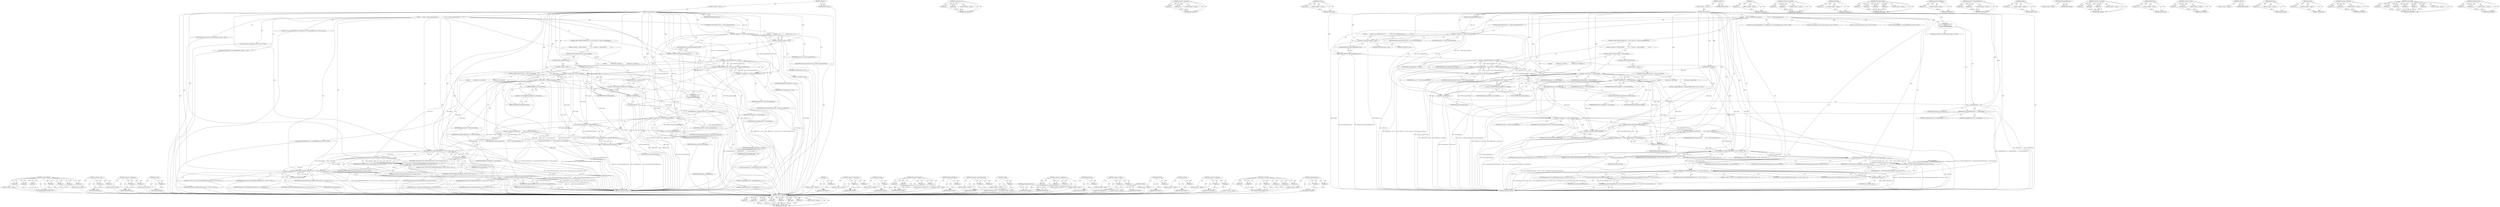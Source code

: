 digraph "bumpDebugLevel_l" {
vulnerable_229 [label=<(METHOD,CLOG_IF_ERROR)>];
vulnerable_230 [label=<(PARAM,p1)>];
vulnerable_231 [label=<(PARAM,p2)>];
vulnerable_232 [label=<(PARAM,p3)>];
vulnerable_233 [label=<(PARAM,p4)>];
vulnerable_234 [label=<(PARAM,p5)>];
vulnerable_235 [label=<(PARAM,p6)>];
vulnerable_236 [label=<(PARAM,p7)>];
vulnerable_237 [label=<(BLOCK,&lt;empty&gt;,&lt;empty&gt;)>];
vulnerable_238 [label=<(METHOD_RETURN,ANY)>];
vulnerable_204 [label=<(METHOD,&lt;operator&gt;.cast)>];
vulnerable_205 [label=<(PARAM,p1)>];
vulnerable_206 [label=<(PARAM,p2)>];
vulnerable_207 [label=<(BLOCK,&lt;empty&gt;,&lt;empty&gt;)>];
vulnerable_208 [label=<(METHOD_RETURN,ANY)>];
vulnerable_158 [label=<(METHOD,&lt;operator&gt;.logicalAnd)>];
vulnerable_159 [label=<(PARAM,p1)>];
vulnerable_160 [label=<(PARAM,p2)>];
vulnerable_161 [label=<(BLOCK,&lt;empty&gt;,&lt;empty&gt;)>];
vulnerable_162 [label=<(METHOD_RETURN,ANY)>];
vulnerable_181 [label=<(METHOD,autoLock)>];
vulnerable_182 [label=<(PARAM,p1)>];
vulnerable_183 [label=<(BLOCK,&lt;empty&gt;,&lt;empty&gt;)>];
vulnerable_184 [label=<(METHOD_RETURN,ANY)>];
vulnerable_6 [label=<(METHOD,&lt;global&gt;)<SUB>1</SUB>>];
vulnerable_7 [label=<(BLOCK,&lt;empty&gt;,&lt;empty&gt;)<SUB>1</SUB>>];
vulnerable_8 [label=<(METHOD,sendCommand)<SUB>1</SUB>>];
vulnerable_9 [label=<(PARAM,OMX_COMMANDTYPE cmd)<SUB>2</SUB>>];
vulnerable_10 [label=<(PARAM,OMX_S32 param)<SUB>2</SUB>>];
vulnerable_11 [label=<(BLOCK,{
     if (cmd == OMX_CommandStateSet) {
      ...,{
     if (cmd == OMX_CommandStateSet) {
      ...)<SUB>2</SUB>>];
vulnerable_12 [label=<(CONTROL_STRUCTURE,IF,if (cmd == OMX_CommandStateSet))<SUB>3</SUB>>];
vulnerable_13 [label=<(&lt;operator&gt;.equals,cmd == OMX_CommandStateSet)<SUB>3</SUB>>];
vulnerable_14 [label=<(IDENTIFIER,cmd,cmd == OMX_CommandStateSet)<SUB>3</SUB>>];
vulnerable_15 [label=<(IDENTIFIER,OMX_CommandStateSet,cmd == OMX_CommandStateSet)<SUB>3</SUB>>];
vulnerable_16 [label=<(BLOCK,{
         mSailed = true;
     },{
         mSailed = true;
     })<SUB>3</SUB>>];
vulnerable_17 [label=<(&lt;operator&gt;.assignment,mSailed = true)<SUB>4</SUB>>];
vulnerable_18 [label=<(IDENTIFIER,mSailed,mSailed = true)<SUB>4</SUB>>];
vulnerable_19 [label=<(LITERAL,true,mSailed = true)<SUB>4</SUB>>];
vulnerable_20 [label="<(LOCAL,const sp&lt;GraphicBufferSource&gt; bufferSource: sp&lt;GraphicBufferSource&gt;)<SUB>6</SUB>>"];
vulnerable_21 [label=<(bufferSource,bufferSource(getGraphicBufferSource()))<SUB>6</SUB>>];
vulnerable_22 [label=<(getGraphicBufferSource,getGraphicBufferSource())<SUB>6</SUB>>];
vulnerable_23 [label=<(CONTROL_STRUCTURE,IF,if (bufferSource != NULL &amp;&amp; cmd == OMX_CommandStateSet))<SUB>7</SUB>>];
vulnerable_24 [label=<(&lt;operator&gt;.logicalAnd,bufferSource != NULL &amp;&amp; cmd == OMX_CommandStateSet)<SUB>7</SUB>>];
vulnerable_25 [label=<(&lt;operator&gt;.notEquals,bufferSource != NULL)<SUB>7</SUB>>];
vulnerable_26 [label=<(IDENTIFIER,bufferSource,bufferSource != NULL)<SUB>7</SUB>>];
vulnerable_27 [label=<(IDENTIFIER,NULL,bufferSource != NULL)<SUB>7</SUB>>];
vulnerable_28 [label=<(&lt;operator&gt;.equals,cmd == OMX_CommandStateSet)<SUB>7</SUB>>];
vulnerable_29 [label=<(IDENTIFIER,cmd,cmd == OMX_CommandStateSet)<SUB>7</SUB>>];
vulnerable_30 [label=<(IDENTIFIER,OMX_CommandStateSet,cmd == OMX_CommandStateSet)<SUB>7</SUB>>];
vulnerable_31 [label=<(BLOCK,{
 if (param == OMX_StateIdle) {
            bu...,{
 if (param == OMX_StateIdle) {
            bu...)<SUB>7</SUB>>];
vulnerable_32 [label=<(CONTROL_STRUCTURE,IF,if (param == OMX_StateIdle))<SUB>8</SUB>>];
vulnerable_33 [label=<(&lt;operator&gt;.equals,param == OMX_StateIdle)<SUB>8</SUB>>];
vulnerable_34 [label=<(IDENTIFIER,param,param == OMX_StateIdle)<SUB>8</SUB>>];
vulnerable_35 [label=<(IDENTIFIER,OMX_StateIdle,param == OMX_StateIdle)<SUB>8</SUB>>];
vulnerable_36 [label=<(BLOCK,{
            bufferSource-&gt;omxIdle();
 },{
            bufferSource-&gt;omxIdle();
 })<SUB>8</SUB>>];
vulnerable_37 [label=<(omxIdle,bufferSource-&gt;omxIdle())<SUB>9</SUB>>];
vulnerable_38 [label=<(&lt;operator&gt;.indirectFieldAccess,bufferSource-&gt;omxIdle)<SUB>9</SUB>>];
vulnerable_39 [label=<(IDENTIFIER,bufferSource,bufferSource-&gt;omxIdle())<SUB>9</SUB>>];
vulnerable_40 [label=<(FIELD_IDENTIFIER,omxIdle,omxIdle)<SUB>9</SUB>>];
vulnerable_41 [label=<(CONTROL_STRUCTURE,ELSE,else)<SUB>10</SUB>>];
vulnerable_42 [label=<(BLOCK,&lt;empty&gt;,&lt;empty&gt;)<SUB>10</SUB>>];
vulnerable_43 [label=<(CONTROL_STRUCTURE,IF,if (param == OMX_StateLoaded))<SUB>10</SUB>>];
vulnerable_44 [label=<(&lt;operator&gt;.equals,param == OMX_StateLoaded)<SUB>10</SUB>>];
vulnerable_45 [label=<(IDENTIFIER,param,param == OMX_StateLoaded)<SUB>10</SUB>>];
vulnerable_46 [label=<(IDENTIFIER,OMX_StateLoaded,param == OMX_StateLoaded)<SUB>10</SUB>>];
vulnerable_47 [label=<(BLOCK,{
            bufferSource-&gt;omxLoaded();
      ...,{
            bufferSource-&gt;omxLoaded();
      ...)<SUB>10</SUB>>];
vulnerable_48 [label=<(omxLoaded,bufferSource-&gt;omxLoaded())<SUB>11</SUB>>];
vulnerable_49 [label=<(&lt;operator&gt;.indirectFieldAccess,bufferSource-&gt;omxLoaded)<SUB>11</SUB>>];
vulnerable_50 [label=<(IDENTIFIER,bufferSource,bufferSource-&gt;omxLoaded())<SUB>11</SUB>>];
vulnerable_51 [label=<(FIELD_IDENTIFIER,omxLoaded,omxLoaded)<SUB>11</SUB>>];
vulnerable_52 [label="<(LOCAL,setGraphicBufferSource : setGraphicBufferSource)<SUB>12</SUB>>"];
vulnerable_53 [label="<(LOCAL,Mutex.Autolock autoLock: Mutex.Autolock)<SUB>17</SUB>>"];
vulnerable_54 [label=<(autoLock,autoLock(mLock))<SUB>17</SUB>>];
vulnerable_55 [label=<(IDENTIFIER,mLock,autoLock(mLock))<SUB>17</SUB>>];
vulnerable_56 [label="<(BLOCK,{
 Mutex::Autolock _l(mDebugLock);
        bump...,{
 Mutex::Autolock _l(mDebugLock);
        bump...)<SUB>19</SUB>>"];
vulnerable_57 [label="<(LOCAL,Mutex.Autolock _l: Mutex.Autolock)<SUB>20</SUB>>"];
vulnerable_58 [label=<(_l,_l(mDebugLock))<SUB>20</SUB>>];
vulnerable_59 [label=<(IDENTIFIER,mDebugLock,_l(mDebugLock))<SUB>20</SUB>>];
vulnerable_60 [label=<(bumpDebugLevel_l,bumpDebugLevel_l(2 /* numInputBuffers */, 2 /* ...)<SUB>21</SUB>>];
vulnerable_61 [label=<(LITERAL,2,bumpDebugLevel_l(2 /* numInputBuffers */, 2 /* ...)<SUB>21</SUB>>];
vulnerable_62 [label=<(LITERAL,2,bumpDebugLevel_l(2 /* numInputBuffers */, 2 /* ...)<SUB>21</SUB>>];
vulnerable_63 [label="<(LOCAL,const char* paramString: char*)<SUB>24</SUB>>"];
vulnerable_64 [label=<(&lt;operator&gt;.assignment,*paramString =
        cmd == OMX_CommandStateS...)<SUB>24</SUB>>];
vulnerable_65 [label=<(IDENTIFIER,paramString,*paramString =
        cmd == OMX_CommandStateS...)<SUB>24</SUB>>];
vulnerable_66 [label=<(&lt;operator&gt;.conditional,cmd == OMX_CommandStateSet ? asString((OMX_STAT...)<SUB>25</SUB>>];
vulnerable_67 [label=<(&lt;operator&gt;.equals,cmd == OMX_CommandStateSet)<SUB>25</SUB>>];
vulnerable_68 [label=<(IDENTIFIER,cmd,cmd == OMX_CommandStateSet)<SUB>25</SUB>>];
vulnerable_69 [label=<(IDENTIFIER,OMX_CommandStateSet,cmd == OMX_CommandStateSet)<SUB>25</SUB>>];
vulnerable_70 [label=<(asString,asString((OMX_STATETYPE)param))<SUB>25</SUB>>];
vulnerable_71 [label=<(&lt;operator&gt;.cast,(OMX_STATETYPE)param)<SUB>25</SUB>>];
vulnerable_72 [label=<(UNKNOWN,OMX_STATETYPE,OMX_STATETYPE)<SUB>25</SUB>>];
vulnerable_73 [label=<(IDENTIFIER,param,(OMX_STATETYPE)param)<SUB>25</SUB>>];
vulnerable_74 [label=<(portString,portString(param))<SUB>25</SUB>>];
vulnerable_75 [label=<(IDENTIFIER,param,portString(param))<SUB>25</SUB>>];
vulnerable_76 [label=<(CLOG_STATE,CLOG_STATE(sendCommand, &quot;%s(%d), %s(%d)&quot;, asStr...)<SUB>26</SUB>>];
vulnerable_77 [label=<(IDENTIFIER,sendCommand,CLOG_STATE(sendCommand, &quot;%s(%d), %s(%d)&quot;, asStr...)<SUB>26</SUB>>];
vulnerable_78 [label=<(LITERAL,&quot;%s(%d), %s(%d)&quot;,CLOG_STATE(sendCommand, &quot;%s(%d), %s(%d)&quot;, asStr...)<SUB>26</SUB>>];
vulnerable_79 [label=<(asString,asString(cmd))<SUB>26</SUB>>];
vulnerable_80 [label=<(IDENTIFIER,cmd,asString(cmd))<SUB>26</SUB>>];
vulnerable_81 [label=<(IDENTIFIER,cmd,CLOG_STATE(sendCommand, &quot;%s(%d), %s(%d)&quot;, asStr...)<SUB>26</SUB>>];
vulnerable_82 [label=<(IDENTIFIER,paramString,CLOG_STATE(sendCommand, &quot;%s(%d), %s(%d)&quot;, asStr...)<SUB>26</SUB>>];
vulnerable_83 [label=<(IDENTIFIER,param,CLOG_STATE(sendCommand, &quot;%s(%d), %s(%d)&quot;, asStr...)<SUB>26</SUB>>];
vulnerable_84 [label="<(LOCAL,OMX_ERRORTYPE err: OMX_ERRORTYPE)<SUB>27</SUB>>"];
vulnerable_85 [label=<(&lt;operator&gt;.assignment,err = OMX_SendCommand(mHandle, cmd, param, NULL))<SUB>27</SUB>>];
vulnerable_86 [label=<(IDENTIFIER,err,err = OMX_SendCommand(mHandle, cmd, param, NULL))<SUB>27</SUB>>];
vulnerable_87 [label=<(OMX_SendCommand,OMX_SendCommand(mHandle, cmd, param, NULL))<SUB>27</SUB>>];
vulnerable_88 [label=<(IDENTIFIER,mHandle,OMX_SendCommand(mHandle, cmd, param, NULL))<SUB>27</SUB>>];
vulnerable_89 [label=<(IDENTIFIER,cmd,OMX_SendCommand(mHandle, cmd, param, NULL))<SUB>27</SUB>>];
vulnerable_90 [label=<(IDENTIFIER,param,OMX_SendCommand(mHandle, cmd, param, NULL))<SUB>27</SUB>>];
vulnerable_91 [label=<(IDENTIFIER,NULL,OMX_SendCommand(mHandle, cmd, param, NULL))<SUB>27</SUB>>];
vulnerable_92 [label=<(CLOG_IF_ERROR,CLOG_IF_ERROR(sendCommand, err, &quot;%s(%d), %s(%d)...)<SUB>28</SUB>>];
vulnerable_93 [label=<(IDENTIFIER,sendCommand,CLOG_IF_ERROR(sendCommand, err, &quot;%s(%d), %s(%d)...)<SUB>28</SUB>>];
vulnerable_94 [label=<(IDENTIFIER,err,CLOG_IF_ERROR(sendCommand, err, &quot;%s(%d), %s(%d)...)<SUB>28</SUB>>];
vulnerable_95 [label=<(LITERAL,&quot;%s(%d), %s(%d)&quot;,CLOG_IF_ERROR(sendCommand, err, &quot;%s(%d), %s(%d)...)<SUB>28</SUB>>];
vulnerable_96 [label=<(asString,asString(cmd))<SUB>28</SUB>>];
vulnerable_97 [label=<(IDENTIFIER,cmd,asString(cmd))<SUB>28</SUB>>];
vulnerable_98 [label=<(IDENTIFIER,cmd,CLOG_IF_ERROR(sendCommand, err, &quot;%s(%d), %s(%d)...)<SUB>28</SUB>>];
vulnerable_99 [label=<(IDENTIFIER,paramString,CLOG_IF_ERROR(sendCommand, err, &quot;%s(%d), %s(%d)...)<SUB>28</SUB>>];
vulnerable_100 [label=<(IDENTIFIER,param,CLOG_IF_ERROR(sendCommand, err, &quot;%s(%d), %s(%d)...)<SUB>28</SUB>>];
vulnerable_101 [label=<(RETURN,return StatusFromOMXError(err);,return StatusFromOMXError(err);)<SUB>29</SUB>>];
vulnerable_102 [label=<(StatusFromOMXError,StatusFromOMXError(err))<SUB>29</SUB>>];
vulnerable_103 [label=<(IDENTIFIER,err,StatusFromOMXError(err))<SUB>29</SUB>>];
vulnerable_104 [label=<(METHOD_RETURN,status_t)<SUB>1</SUB>>];
vulnerable_106 [label=<(METHOD_RETURN,ANY)<SUB>1</SUB>>];
vulnerable_185 [label=<(METHOD,_l)>];
vulnerable_186 [label=<(PARAM,p1)>];
vulnerable_187 [label=<(BLOCK,&lt;empty&gt;,&lt;empty&gt;)>];
vulnerable_188 [label=<(METHOD_RETURN,ANY)>];
vulnerable_146 [label=<(METHOD,&lt;operator&gt;.assignment)>];
vulnerable_147 [label=<(PARAM,p1)>];
vulnerable_148 [label=<(PARAM,p2)>];
vulnerable_149 [label=<(BLOCK,&lt;empty&gt;,&lt;empty&gt;)>];
vulnerable_150 [label=<(METHOD_RETURN,ANY)>];
vulnerable_177 [label=<(METHOD,omxLoaded)>];
vulnerable_178 [label=<(PARAM,p1)>];
vulnerable_179 [label=<(BLOCK,&lt;empty&gt;,&lt;empty&gt;)>];
vulnerable_180 [label=<(METHOD_RETURN,ANY)>];
vulnerable_222 [label=<(METHOD,OMX_SendCommand)>];
vulnerable_223 [label=<(PARAM,p1)>];
vulnerable_224 [label=<(PARAM,p2)>];
vulnerable_225 [label=<(PARAM,p3)>];
vulnerable_226 [label=<(PARAM,p4)>];
vulnerable_227 [label=<(BLOCK,&lt;empty&gt;,&lt;empty&gt;)>];
vulnerable_228 [label=<(METHOD_RETURN,ANY)>];
vulnerable_239 [label=<(METHOD,StatusFromOMXError)>];
vulnerable_240 [label=<(PARAM,p1)>];
vulnerable_241 [label=<(BLOCK,&lt;empty&gt;,&lt;empty&gt;)>];
vulnerable_242 [label=<(METHOD_RETURN,ANY)>];
vulnerable_172 [label=<(METHOD,&lt;operator&gt;.indirectFieldAccess)>];
vulnerable_173 [label=<(PARAM,p1)>];
vulnerable_174 [label=<(PARAM,p2)>];
vulnerable_175 [label=<(BLOCK,&lt;empty&gt;,&lt;empty&gt;)>];
vulnerable_176 [label=<(METHOD_RETURN,ANY)>];
vulnerable_168 [label=<(METHOD,omxIdle)>];
vulnerable_169 [label=<(PARAM,p1)>];
vulnerable_170 [label=<(BLOCK,&lt;empty&gt;,&lt;empty&gt;)>];
vulnerable_171 [label=<(METHOD_RETURN,ANY)>];
vulnerable_155 [label=<(METHOD,getGraphicBufferSource)>];
vulnerable_156 [label=<(BLOCK,&lt;empty&gt;,&lt;empty&gt;)>];
vulnerable_157 [label=<(METHOD_RETURN,ANY)>];
vulnerable_194 [label=<(METHOD,&lt;operator&gt;.conditional)>];
vulnerable_195 [label=<(PARAM,p1)>];
vulnerable_196 [label=<(PARAM,p2)>];
vulnerable_197 [label=<(PARAM,p3)>];
vulnerable_198 [label=<(BLOCK,&lt;empty&gt;,&lt;empty&gt;)>];
vulnerable_199 [label=<(METHOD_RETURN,ANY)>];
vulnerable_151 [label=<(METHOD,bufferSource)>];
vulnerable_152 [label=<(PARAM,p1)>];
vulnerable_153 [label=<(BLOCK,&lt;empty&gt;,&lt;empty&gt;)>];
vulnerable_154 [label=<(METHOD_RETURN,ANY)>];
vulnerable_141 [label=<(METHOD,&lt;operator&gt;.equals)>];
vulnerable_142 [label=<(PARAM,p1)>];
vulnerable_143 [label=<(PARAM,p2)>];
vulnerable_144 [label=<(BLOCK,&lt;empty&gt;,&lt;empty&gt;)>];
vulnerable_145 [label=<(METHOD_RETURN,ANY)>];
vulnerable_135 [label=<(METHOD,&lt;global&gt;)<SUB>1</SUB>>];
vulnerable_136 [label=<(BLOCK,&lt;empty&gt;,&lt;empty&gt;)>];
vulnerable_137 [label=<(METHOD_RETURN,ANY)>];
vulnerable_209 [label=<(METHOD,portString)>];
vulnerable_210 [label=<(PARAM,p1)>];
vulnerable_211 [label=<(BLOCK,&lt;empty&gt;,&lt;empty&gt;)>];
vulnerable_212 [label=<(METHOD_RETURN,ANY)>];
vulnerable_200 [label=<(METHOD,asString)>];
vulnerable_201 [label=<(PARAM,p1)>];
vulnerable_202 [label=<(BLOCK,&lt;empty&gt;,&lt;empty&gt;)>];
vulnerable_203 [label=<(METHOD_RETURN,ANY)>];
vulnerable_163 [label=<(METHOD,&lt;operator&gt;.notEquals)>];
vulnerable_164 [label=<(PARAM,p1)>];
vulnerable_165 [label=<(PARAM,p2)>];
vulnerable_166 [label=<(BLOCK,&lt;empty&gt;,&lt;empty&gt;)>];
vulnerable_167 [label=<(METHOD_RETURN,ANY)>];
vulnerable_213 [label=<(METHOD,CLOG_STATE)>];
vulnerable_214 [label=<(PARAM,p1)>];
vulnerable_215 [label=<(PARAM,p2)>];
vulnerable_216 [label=<(PARAM,p3)>];
vulnerable_217 [label=<(PARAM,p4)>];
vulnerable_218 [label=<(PARAM,p5)>];
vulnerable_219 [label=<(PARAM,p6)>];
vulnerable_220 [label=<(BLOCK,&lt;empty&gt;,&lt;empty&gt;)>];
vulnerable_221 [label=<(METHOD_RETURN,ANY)>];
vulnerable_189 [label=<(METHOD,bumpDebugLevel_l)>];
vulnerable_190 [label=<(PARAM,p1)>];
vulnerable_191 [label=<(PARAM,p2)>];
vulnerable_192 [label=<(BLOCK,&lt;empty&gt;,&lt;empty&gt;)>];
vulnerable_193 [label=<(METHOD_RETURN,ANY)>];
fixed_229 [label=<(METHOD,CLOG_IF_ERROR)>];
fixed_230 [label=<(PARAM,p1)>];
fixed_231 [label=<(PARAM,p2)>];
fixed_232 [label=<(PARAM,p3)>];
fixed_233 [label=<(PARAM,p4)>];
fixed_234 [label=<(PARAM,p5)>];
fixed_235 [label=<(PARAM,p6)>];
fixed_236 [label=<(PARAM,p7)>];
fixed_237 [label=<(BLOCK,&lt;empty&gt;,&lt;empty&gt;)>];
fixed_238 [label=<(METHOD_RETURN,ANY)>];
fixed_204 [label=<(METHOD,&lt;operator&gt;.cast)>];
fixed_205 [label=<(PARAM,p1)>];
fixed_206 [label=<(PARAM,p2)>];
fixed_207 [label=<(BLOCK,&lt;empty&gt;,&lt;empty&gt;)>];
fixed_208 [label=<(METHOD_RETURN,ANY)>];
fixed_158 [label=<(METHOD,&lt;operator&gt;.logicalAnd)>];
fixed_159 [label=<(PARAM,p1)>];
fixed_160 [label=<(PARAM,p2)>];
fixed_161 [label=<(BLOCK,&lt;empty&gt;,&lt;empty&gt;)>];
fixed_162 [label=<(METHOD_RETURN,ANY)>];
fixed_181 [label=<(METHOD,autoLock)>];
fixed_182 [label=<(PARAM,p1)>];
fixed_183 [label=<(BLOCK,&lt;empty&gt;,&lt;empty&gt;)>];
fixed_184 [label=<(METHOD_RETURN,ANY)>];
fixed_6 [label=<(METHOD,&lt;global&gt;)<SUB>1</SUB>>];
fixed_7 [label=<(BLOCK,&lt;empty&gt;,&lt;empty&gt;)<SUB>1</SUB>>];
fixed_8 [label=<(METHOD,sendCommand)<SUB>1</SUB>>];
fixed_9 [label=<(PARAM,OMX_COMMANDTYPE cmd)<SUB>2</SUB>>];
fixed_10 [label=<(PARAM,OMX_S32 param)<SUB>2</SUB>>];
fixed_11 [label=<(BLOCK,{
     if (cmd == OMX_CommandStateSet) {
      ...,{
     if (cmd == OMX_CommandStateSet) {
      ...)<SUB>2</SUB>>];
fixed_12 [label=<(CONTROL_STRUCTURE,IF,if (cmd == OMX_CommandStateSet))<SUB>3</SUB>>];
fixed_13 [label=<(&lt;operator&gt;.equals,cmd == OMX_CommandStateSet)<SUB>3</SUB>>];
fixed_14 [label=<(IDENTIFIER,cmd,cmd == OMX_CommandStateSet)<SUB>3</SUB>>];
fixed_15 [label=<(IDENTIFIER,OMX_CommandStateSet,cmd == OMX_CommandStateSet)<SUB>3</SUB>>];
fixed_16 [label=<(BLOCK,{
        // There are no configurations past f...,{
        // There are no configurations past f...)<SUB>3</SUB>>];
fixed_17 [label=<(&lt;operator&gt;.assignment,mSailed = true)<SUB>5</SUB>>];
fixed_18 [label=<(IDENTIFIER,mSailed,mSailed = true)<SUB>5</SUB>>];
fixed_19 [label=<(LITERAL,true,mSailed = true)<SUB>5</SUB>>];
fixed_20 [label="<(LOCAL,const sp&lt;GraphicBufferSource&gt; bufferSource: sp&lt;GraphicBufferSource&gt;)<SUB>7</SUB>>"];
fixed_21 [label=<(bufferSource,bufferSource(getGraphicBufferSource()))<SUB>7</SUB>>];
fixed_22 [label=<(getGraphicBufferSource,getGraphicBufferSource())<SUB>7</SUB>>];
fixed_23 [label=<(CONTROL_STRUCTURE,IF,if (bufferSource != NULL &amp;&amp; cmd == OMX_CommandStateSet))<SUB>8</SUB>>];
fixed_24 [label=<(&lt;operator&gt;.logicalAnd,bufferSource != NULL &amp;&amp; cmd == OMX_CommandStateSet)<SUB>8</SUB>>];
fixed_25 [label=<(&lt;operator&gt;.notEquals,bufferSource != NULL)<SUB>8</SUB>>];
fixed_26 [label=<(IDENTIFIER,bufferSource,bufferSource != NULL)<SUB>8</SUB>>];
fixed_27 [label=<(IDENTIFIER,NULL,bufferSource != NULL)<SUB>8</SUB>>];
fixed_28 [label=<(&lt;operator&gt;.equals,cmd == OMX_CommandStateSet)<SUB>8</SUB>>];
fixed_29 [label=<(IDENTIFIER,cmd,cmd == OMX_CommandStateSet)<SUB>8</SUB>>];
fixed_30 [label=<(IDENTIFIER,OMX_CommandStateSet,cmd == OMX_CommandStateSet)<SUB>8</SUB>>];
fixed_31 [label=<(BLOCK,{
 if (param == OMX_StateIdle) {
            bu...,{
 if (param == OMX_StateIdle) {
            bu...)<SUB>8</SUB>>];
fixed_32 [label=<(CONTROL_STRUCTURE,IF,if (param == OMX_StateIdle))<SUB>9</SUB>>];
fixed_33 [label=<(&lt;operator&gt;.equals,param == OMX_StateIdle)<SUB>9</SUB>>];
fixed_34 [label=<(IDENTIFIER,param,param == OMX_StateIdle)<SUB>9</SUB>>];
fixed_35 [label=<(IDENTIFIER,OMX_StateIdle,param == OMX_StateIdle)<SUB>9</SUB>>];
fixed_36 [label=<(BLOCK,{
            bufferSource-&gt;omxIdle();
 },{
            bufferSource-&gt;omxIdle();
 })<SUB>9</SUB>>];
fixed_37 [label=<(omxIdle,bufferSource-&gt;omxIdle())<SUB>10</SUB>>];
fixed_38 [label=<(&lt;operator&gt;.indirectFieldAccess,bufferSource-&gt;omxIdle)<SUB>10</SUB>>];
fixed_39 [label=<(IDENTIFIER,bufferSource,bufferSource-&gt;omxIdle())<SUB>10</SUB>>];
fixed_40 [label=<(FIELD_IDENTIFIER,omxIdle,omxIdle)<SUB>10</SUB>>];
fixed_41 [label=<(CONTROL_STRUCTURE,ELSE,else)<SUB>11</SUB>>];
fixed_42 [label=<(BLOCK,&lt;empty&gt;,&lt;empty&gt;)<SUB>11</SUB>>];
fixed_43 [label=<(CONTROL_STRUCTURE,IF,if (param == OMX_StateLoaded))<SUB>11</SUB>>];
fixed_44 [label=<(&lt;operator&gt;.equals,param == OMX_StateLoaded)<SUB>11</SUB>>];
fixed_45 [label=<(IDENTIFIER,param,param == OMX_StateLoaded)<SUB>11</SUB>>];
fixed_46 [label=<(IDENTIFIER,OMX_StateLoaded,param == OMX_StateLoaded)<SUB>11</SUB>>];
fixed_47 [label=<(BLOCK,{
            bufferSource-&gt;omxLoaded();
      ...,{
            bufferSource-&gt;omxLoaded();
      ...)<SUB>11</SUB>>];
fixed_48 [label=<(omxLoaded,bufferSource-&gt;omxLoaded())<SUB>12</SUB>>];
fixed_49 [label=<(&lt;operator&gt;.indirectFieldAccess,bufferSource-&gt;omxLoaded)<SUB>12</SUB>>];
fixed_50 [label=<(IDENTIFIER,bufferSource,bufferSource-&gt;omxLoaded())<SUB>12</SUB>>];
fixed_51 [label=<(FIELD_IDENTIFIER,omxLoaded,omxLoaded)<SUB>12</SUB>>];
fixed_52 [label="<(LOCAL,setGraphicBufferSource : setGraphicBufferSource)<SUB>13</SUB>>"];
fixed_53 [label="<(LOCAL,Mutex.Autolock autoLock: Mutex.Autolock)<SUB>18</SUB>>"];
fixed_54 [label=<(autoLock,autoLock(mLock))<SUB>18</SUB>>];
fixed_55 [label=<(IDENTIFIER,mLock,autoLock(mLock))<SUB>18</SUB>>];
fixed_56 [label="<(BLOCK,{
 Mutex::Autolock _l(mDebugLock);
        bump...,{
 Mutex::Autolock _l(mDebugLock);
        bump...)<SUB>20</SUB>>"];
fixed_57 [label="<(LOCAL,Mutex.Autolock _l: Mutex.Autolock)<SUB>21</SUB>>"];
fixed_58 [label=<(_l,_l(mDebugLock))<SUB>21</SUB>>];
fixed_59 [label=<(IDENTIFIER,mDebugLock,_l(mDebugLock))<SUB>21</SUB>>];
fixed_60 [label=<(bumpDebugLevel_l,bumpDebugLevel_l(2 /* numInputBuffers */, 2 /* ...)<SUB>22</SUB>>];
fixed_61 [label=<(LITERAL,2,bumpDebugLevel_l(2 /* numInputBuffers */, 2 /* ...)<SUB>22</SUB>>];
fixed_62 [label=<(LITERAL,2,bumpDebugLevel_l(2 /* numInputBuffers */, 2 /* ...)<SUB>22</SUB>>];
fixed_63 [label="<(LOCAL,const char* paramString: char*)<SUB>25</SUB>>"];
fixed_64 [label=<(&lt;operator&gt;.assignment,*paramString =
        cmd == OMX_CommandStateS...)<SUB>25</SUB>>];
fixed_65 [label=<(IDENTIFIER,paramString,*paramString =
        cmd == OMX_CommandStateS...)<SUB>25</SUB>>];
fixed_66 [label=<(&lt;operator&gt;.conditional,cmd == OMX_CommandStateSet ? asString((OMX_STAT...)<SUB>26</SUB>>];
fixed_67 [label=<(&lt;operator&gt;.equals,cmd == OMX_CommandStateSet)<SUB>26</SUB>>];
fixed_68 [label=<(IDENTIFIER,cmd,cmd == OMX_CommandStateSet)<SUB>26</SUB>>];
fixed_69 [label=<(IDENTIFIER,OMX_CommandStateSet,cmd == OMX_CommandStateSet)<SUB>26</SUB>>];
fixed_70 [label=<(asString,asString((OMX_STATETYPE)param))<SUB>26</SUB>>];
fixed_71 [label=<(&lt;operator&gt;.cast,(OMX_STATETYPE)param)<SUB>26</SUB>>];
fixed_72 [label=<(UNKNOWN,OMX_STATETYPE,OMX_STATETYPE)<SUB>26</SUB>>];
fixed_73 [label=<(IDENTIFIER,param,(OMX_STATETYPE)param)<SUB>26</SUB>>];
fixed_74 [label=<(portString,portString(param))<SUB>26</SUB>>];
fixed_75 [label=<(IDENTIFIER,param,portString(param))<SUB>26</SUB>>];
fixed_76 [label=<(CLOG_STATE,CLOG_STATE(sendCommand, &quot;%s(%d), %s(%d)&quot;, asStr...)<SUB>27</SUB>>];
fixed_77 [label=<(IDENTIFIER,sendCommand,CLOG_STATE(sendCommand, &quot;%s(%d), %s(%d)&quot;, asStr...)<SUB>27</SUB>>];
fixed_78 [label=<(LITERAL,&quot;%s(%d), %s(%d)&quot;,CLOG_STATE(sendCommand, &quot;%s(%d), %s(%d)&quot;, asStr...)<SUB>27</SUB>>];
fixed_79 [label=<(asString,asString(cmd))<SUB>27</SUB>>];
fixed_80 [label=<(IDENTIFIER,cmd,asString(cmd))<SUB>27</SUB>>];
fixed_81 [label=<(IDENTIFIER,cmd,CLOG_STATE(sendCommand, &quot;%s(%d), %s(%d)&quot;, asStr...)<SUB>27</SUB>>];
fixed_82 [label=<(IDENTIFIER,paramString,CLOG_STATE(sendCommand, &quot;%s(%d), %s(%d)&quot;, asStr...)<SUB>27</SUB>>];
fixed_83 [label=<(IDENTIFIER,param,CLOG_STATE(sendCommand, &quot;%s(%d), %s(%d)&quot;, asStr...)<SUB>27</SUB>>];
fixed_84 [label="<(LOCAL,OMX_ERRORTYPE err: OMX_ERRORTYPE)<SUB>28</SUB>>"];
fixed_85 [label=<(&lt;operator&gt;.assignment,err = OMX_SendCommand(mHandle, cmd, param, NULL))<SUB>28</SUB>>];
fixed_86 [label=<(IDENTIFIER,err,err = OMX_SendCommand(mHandle, cmd, param, NULL))<SUB>28</SUB>>];
fixed_87 [label=<(OMX_SendCommand,OMX_SendCommand(mHandle, cmd, param, NULL))<SUB>28</SUB>>];
fixed_88 [label=<(IDENTIFIER,mHandle,OMX_SendCommand(mHandle, cmd, param, NULL))<SUB>28</SUB>>];
fixed_89 [label=<(IDENTIFIER,cmd,OMX_SendCommand(mHandle, cmd, param, NULL))<SUB>28</SUB>>];
fixed_90 [label=<(IDENTIFIER,param,OMX_SendCommand(mHandle, cmd, param, NULL))<SUB>28</SUB>>];
fixed_91 [label=<(IDENTIFIER,NULL,OMX_SendCommand(mHandle, cmd, param, NULL))<SUB>28</SUB>>];
fixed_92 [label=<(CLOG_IF_ERROR,CLOG_IF_ERROR(sendCommand, err, &quot;%s(%d), %s(%d)...)<SUB>29</SUB>>];
fixed_93 [label=<(IDENTIFIER,sendCommand,CLOG_IF_ERROR(sendCommand, err, &quot;%s(%d), %s(%d)...)<SUB>29</SUB>>];
fixed_94 [label=<(IDENTIFIER,err,CLOG_IF_ERROR(sendCommand, err, &quot;%s(%d), %s(%d)...)<SUB>29</SUB>>];
fixed_95 [label=<(LITERAL,&quot;%s(%d), %s(%d)&quot;,CLOG_IF_ERROR(sendCommand, err, &quot;%s(%d), %s(%d)...)<SUB>29</SUB>>];
fixed_96 [label=<(asString,asString(cmd))<SUB>29</SUB>>];
fixed_97 [label=<(IDENTIFIER,cmd,asString(cmd))<SUB>29</SUB>>];
fixed_98 [label=<(IDENTIFIER,cmd,CLOG_IF_ERROR(sendCommand, err, &quot;%s(%d), %s(%d)...)<SUB>29</SUB>>];
fixed_99 [label=<(IDENTIFIER,paramString,CLOG_IF_ERROR(sendCommand, err, &quot;%s(%d), %s(%d)...)<SUB>29</SUB>>];
fixed_100 [label=<(IDENTIFIER,param,CLOG_IF_ERROR(sendCommand, err, &quot;%s(%d), %s(%d)...)<SUB>29</SUB>>];
fixed_101 [label=<(RETURN,return StatusFromOMXError(err);,return StatusFromOMXError(err);)<SUB>30</SUB>>];
fixed_102 [label=<(StatusFromOMXError,StatusFromOMXError(err))<SUB>30</SUB>>];
fixed_103 [label=<(IDENTIFIER,err,StatusFromOMXError(err))<SUB>30</SUB>>];
fixed_104 [label=<(METHOD_RETURN,status_t)<SUB>1</SUB>>];
fixed_106 [label=<(METHOD_RETURN,ANY)<SUB>1</SUB>>];
fixed_185 [label=<(METHOD,_l)>];
fixed_186 [label=<(PARAM,p1)>];
fixed_187 [label=<(BLOCK,&lt;empty&gt;,&lt;empty&gt;)>];
fixed_188 [label=<(METHOD_RETURN,ANY)>];
fixed_146 [label=<(METHOD,&lt;operator&gt;.assignment)>];
fixed_147 [label=<(PARAM,p1)>];
fixed_148 [label=<(PARAM,p2)>];
fixed_149 [label=<(BLOCK,&lt;empty&gt;,&lt;empty&gt;)>];
fixed_150 [label=<(METHOD_RETURN,ANY)>];
fixed_177 [label=<(METHOD,omxLoaded)>];
fixed_178 [label=<(PARAM,p1)>];
fixed_179 [label=<(BLOCK,&lt;empty&gt;,&lt;empty&gt;)>];
fixed_180 [label=<(METHOD_RETURN,ANY)>];
fixed_222 [label=<(METHOD,OMX_SendCommand)>];
fixed_223 [label=<(PARAM,p1)>];
fixed_224 [label=<(PARAM,p2)>];
fixed_225 [label=<(PARAM,p3)>];
fixed_226 [label=<(PARAM,p4)>];
fixed_227 [label=<(BLOCK,&lt;empty&gt;,&lt;empty&gt;)>];
fixed_228 [label=<(METHOD_RETURN,ANY)>];
fixed_239 [label=<(METHOD,StatusFromOMXError)>];
fixed_240 [label=<(PARAM,p1)>];
fixed_241 [label=<(BLOCK,&lt;empty&gt;,&lt;empty&gt;)>];
fixed_242 [label=<(METHOD_RETURN,ANY)>];
fixed_172 [label=<(METHOD,&lt;operator&gt;.indirectFieldAccess)>];
fixed_173 [label=<(PARAM,p1)>];
fixed_174 [label=<(PARAM,p2)>];
fixed_175 [label=<(BLOCK,&lt;empty&gt;,&lt;empty&gt;)>];
fixed_176 [label=<(METHOD_RETURN,ANY)>];
fixed_168 [label=<(METHOD,omxIdle)>];
fixed_169 [label=<(PARAM,p1)>];
fixed_170 [label=<(BLOCK,&lt;empty&gt;,&lt;empty&gt;)>];
fixed_171 [label=<(METHOD_RETURN,ANY)>];
fixed_155 [label=<(METHOD,getGraphicBufferSource)>];
fixed_156 [label=<(BLOCK,&lt;empty&gt;,&lt;empty&gt;)>];
fixed_157 [label=<(METHOD_RETURN,ANY)>];
fixed_194 [label=<(METHOD,&lt;operator&gt;.conditional)>];
fixed_195 [label=<(PARAM,p1)>];
fixed_196 [label=<(PARAM,p2)>];
fixed_197 [label=<(PARAM,p3)>];
fixed_198 [label=<(BLOCK,&lt;empty&gt;,&lt;empty&gt;)>];
fixed_199 [label=<(METHOD_RETURN,ANY)>];
fixed_151 [label=<(METHOD,bufferSource)>];
fixed_152 [label=<(PARAM,p1)>];
fixed_153 [label=<(BLOCK,&lt;empty&gt;,&lt;empty&gt;)>];
fixed_154 [label=<(METHOD_RETURN,ANY)>];
fixed_141 [label=<(METHOD,&lt;operator&gt;.equals)>];
fixed_142 [label=<(PARAM,p1)>];
fixed_143 [label=<(PARAM,p2)>];
fixed_144 [label=<(BLOCK,&lt;empty&gt;,&lt;empty&gt;)>];
fixed_145 [label=<(METHOD_RETURN,ANY)>];
fixed_135 [label=<(METHOD,&lt;global&gt;)<SUB>1</SUB>>];
fixed_136 [label=<(BLOCK,&lt;empty&gt;,&lt;empty&gt;)>];
fixed_137 [label=<(METHOD_RETURN,ANY)>];
fixed_209 [label=<(METHOD,portString)>];
fixed_210 [label=<(PARAM,p1)>];
fixed_211 [label=<(BLOCK,&lt;empty&gt;,&lt;empty&gt;)>];
fixed_212 [label=<(METHOD_RETURN,ANY)>];
fixed_200 [label=<(METHOD,asString)>];
fixed_201 [label=<(PARAM,p1)>];
fixed_202 [label=<(BLOCK,&lt;empty&gt;,&lt;empty&gt;)>];
fixed_203 [label=<(METHOD_RETURN,ANY)>];
fixed_163 [label=<(METHOD,&lt;operator&gt;.notEquals)>];
fixed_164 [label=<(PARAM,p1)>];
fixed_165 [label=<(PARAM,p2)>];
fixed_166 [label=<(BLOCK,&lt;empty&gt;,&lt;empty&gt;)>];
fixed_167 [label=<(METHOD_RETURN,ANY)>];
fixed_213 [label=<(METHOD,CLOG_STATE)>];
fixed_214 [label=<(PARAM,p1)>];
fixed_215 [label=<(PARAM,p2)>];
fixed_216 [label=<(PARAM,p3)>];
fixed_217 [label=<(PARAM,p4)>];
fixed_218 [label=<(PARAM,p5)>];
fixed_219 [label=<(PARAM,p6)>];
fixed_220 [label=<(BLOCK,&lt;empty&gt;,&lt;empty&gt;)>];
fixed_221 [label=<(METHOD_RETURN,ANY)>];
fixed_189 [label=<(METHOD,bumpDebugLevel_l)>];
fixed_190 [label=<(PARAM,p1)>];
fixed_191 [label=<(PARAM,p2)>];
fixed_192 [label=<(BLOCK,&lt;empty&gt;,&lt;empty&gt;)>];
fixed_193 [label=<(METHOD_RETURN,ANY)>];
vulnerable_229 -> vulnerable_230  [key=0, label="AST: "];
vulnerable_229 -> vulnerable_230  [key=1, label="DDG: "];
vulnerable_229 -> vulnerable_237  [key=0, label="AST: "];
vulnerable_229 -> vulnerable_231  [key=0, label="AST: "];
vulnerable_229 -> vulnerable_231  [key=1, label="DDG: "];
vulnerable_229 -> vulnerable_238  [key=0, label="AST: "];
vulnerable_229 -> vulnerable_238  [key=1, label="CFG: "];
vulnerable_229 -> vulnerable_232  [key=0, label="AST: "];
vulnerable_229 -> vulnerable_232  [key=1, label="DDG: "];
vulnerable_229 -> vulnerable_233  [key=0, label="AST: "];
vulnerable_229 -> vulnerable_233  [key=1, label="DDG: "];
vulnerable_229 -> vulnerable_234  [key=0, label="AST: "];
vulnerable_229 -> vulnerable_234  [key=1, label="DDG: "];
vulnerable_229 -> vulnerable_235  [key=0, label="AST: "];
vulnerable_229 -> vulnerable_235  [key=1, label="DDG: "];
vulnerable_229 -> vulnerable_236  [key=0, label="AST: "];
vulnerable_229 -> vulnerable_236  [key=1, label="DDG: "];
vulnerable_230 -> vulnerable_238  [key=0, label="DDG: p1"];
vulnerable_231 -> vulnerable_238  [key=0, label="DDG: p2"];
vulnerable_232 -> vulnerable_238  [key=0, label="DDG: p3"];
vulnerable_233 -> vulnerable_238  [key=0, label="DDG: p4"];
vulnerable_234 -> vulnerable_238  [key=0, label="DDG: p5"];
vulnerable_235 -> vulnerable_238  [key=0, label="DDG: p6"];
vulnerable_236 -> vulnerable_238  [key=0, label="DDG: p7"];
vulnerable_237 -> fixed_229  [key=0];
vulnerable_238 -> fixed_229  [key=0];
vulnerable_204 -> vulnerable_205  [key=0, label="AST: "];
vulnerable_204 -> vulnerable_205  [key=1, label="DDG: "];
vulnerable_204 -> vulnerable_207  [key=0, label="AST: "];
vulnerable_204 -> vulnerable_206  [key=0, label="AST: "];
vulnerable_204 -> vulnerable_206  [key=1, label="DDG: "];
vulnerable_204 -> vulnerable_208  [key=0, label="AST: "];
vulnerable_204 -> vulnerable_208  [key=1, label="CFG: "];
vulnerable_205 -> vulnerable_208  [key=0, label="DDG: p1"];
vulnerable_206 -> vulnerable_208  [key=0, label="DDG: p2"];
vulnerable_207 -> fixed_229  [key=0];
vulnerable_208 -> fixed_229  [key=0];
vulnerable_158 -> vulnerable_159  [key=0, label="AST: "];
vulnerable_158 -> vulnerable_159  [key=1, label="DDG: "];
vulnerable_158 -> vulnerable_161  [key=0, label="AST: "];
vulnerable_158 -> vulnerable_160  [key=0, label="AST: "];
vulnerable_158 -> vulnerable_160  [key=1, label="DDG: "];
vulnerable_158 -> vulnerable_162  [key=0, label="AST: "];
vulnerable_158 -> vulnerable_162  [key=1, label="CFG: "];
vulnerable_159 -> vulnerable_162  [key=0, label="DDG: p1"];
vulnerable_160 -> vulnerable_162  [key=0, label="DDG: p2"];
vulnerable_161 -> fixed_229  [key=0];
vulnerable_162 -> fixed_229  [key=0];
vulnerable_181 -> vulnerable_182  [key=0, label="AST: "];
vulnerable_181 -> vulnerable_182  [key=1, label="DDG: "];
vulnerable_181 -> vulnerable_183  [key=0, label="AST: "];
vulnerable_181 -> vulnerable_184  [key=0, label="AST: "];
vulnerable_181 -> vulnerable_184  [key=1, label="CFG: "];
vulnerable_182 -> vulnerable_184  [key=0, label="DDG: p1"];
vulnerable_183 -> fixed_229  [key=0];
vulnerable_184 -> fixed_229  [key=0];
vulnerable_6 -> vulnerable_7  [key=0, label="AST: "];
vulnerable_6 -> vulnerable_106  [key=0, label="AST: "];
vulnerable_6 -> vulnerable_106  [key=1, label="CFG: "];
vulnerable_7 -> vulnerable_8  [key=0, label="AST: "];
vulnerable_8 -> vulnerable_9  [key=0, label="AST: "];
vulnerable_8 -> vulnerable_9  [key=1, label="DDG: "];
vulnerable_8 -> vulnerable_10  [key=0, label="AST: "];
vulnerable_8 -> vulnerable_10  [key=1, label="DDG: "];
vulnerable_8 -> vulnerable_11  [key=0, label="AST: "];
vulnerable_8 -> vulnerable_104  [key=0, label="AST: "];
vulnerable_8 -> vulnerable_13  [key=0, label="CFG: "];
vulnerable_8 -> vulnerable_13  [key=1, label="DDG: "];
vulnerable_8 -> vulnerable_56  [key=0, label="DDG: "];
vulnerable_8 -> vulnerable_21  [key=0, label="DDG: "];
vulnerable_8 -> vulnerable_54  [key=0, label="DDG: "];
vulnerable_8 -> vulnerable_76  [key=0, label="DDG: "];
vulnerable_8 -> vulnerable_92  [key=0, label="DDG: "];
vulnerable_8 -> vulnerable_17  [key=0, label="DDG: "];
vulnerable_8 -> vulnerable_58  [key=0, label="DDG: "];
vulnerable_8 -> vulnerable_60  [key=0, label="DDG: "];
vulnerable_8 -> vulnerable_79  [key=0, label="DDG: "];
vulnerable_8 -> vulnerable_87  [key=0, label="DDG: "];
vulnerable_8 -> vulnerable_96  [key=0, label="DDG: "];
vulnerable_8 -> vulnerable_102  [key=0, label="DDG: "];
vulnerable_8 -> vulnerable_25  [key=0, label="DDG: "];
vulnerable_8 -> vulnerable_28  [key=0, label="DDG: "];
vulnerable_8 -> vulnerable_67  [key=0, label="DDG: "];
vulnerable_8 -> vulnerable_70  [key=0, label="DDG: "];
vulnerable_8 -> vulnerable_74  [key=0, label="DDG: "];
vulnerable_8 -> vulnerable_33  [key=0, label="DDG: "];
vulnerable_8 -> vulnerable_71  [key=0, label="DDG: "];
vulnerable_8 -> vulnerable_44  [key=0, label="DDG: "];
vulnerable_9 -> vulnerable_13  [key=0, label="DDG: cmd"];
vulnerable_10 -> vulnerable_76  [key=0, label="DDG: param"];
vulnerable_10 -> vulnerable_70  [key=0, label="DDG: param"];
vulnerable_10 -> vulnerable_74  [key=0, label="DDG: param"];
vulnerable_10 -> vulnerable_33  [key=0, label="DDG: param"];
vulnerable_10 -> vulnerable_71  [key=0, label="DDG: param"];
vulnerable_11 -> vulnerable_12  [key=0, label="AST: "];
vulnerable_11 -> vulnerable_20  [key=0, label="AST: "];
vulnerable_11 -> vulnerable_21  [key=0, label="AST: "];
vulnerable_11 -> vulnerable_23  [key=0, label="AST: "];
vulnerable_11 -> vulnerable_53  [key=0, label="AST: "];
vulnerable_11 -> vulnerable_54  [key=0, label="AST: "];
vulnerable_11 -> vulnerable_56  [key=0, label="AST: "];
vulnerable_11 -> vulnerable_63  [key=0, label="AST: "];
vulnerable_11 -> vulnerable_64  [key=0, label="AST: "];
vulnerable_11 -> vulnerable_76  [key=0, label="AST: "];
vulnerable_11 -> vulnerable_84  [key=0, label="AST: "];
vulnerable_11 -> vulnerable_85  [key=0, label="AST: "];
vulnerable_11 -> vulnerable_92  [key=0, label="AST: "];
vulnerable_11 -> vulnerable_101  [key=0, label="AST: "];
vulnerable_12 -> vulnerable_13  [key=0, label="AST: "];
vulnerable_12 -> vulnerable_16  [key=0, label="AST: "];
vulnerable_13 -> vulnerable_14  [key=0, label="AST: "];
vulnerable_13 -> vulnerable_15  [key=0, label="AST: "];
vulnerable_13 -> vulnerable_22  [key=0, label="CFG: "];
vulnerable_13 -> vulnerable_17  [key=0, label="CFG: "];
vulnerable_13 -> vulnerable_17  [key=1, label="CDG: "];
vulnerable_13 -> vulnerable_24  [key=0, label="DDG: cmd == OMX_CommandStateSet"];
vulnerable_13 -> vulnerable_28  [key=0, label="DDG: cmd"];
vulnerable_13 -> vulnerable_28  [key=1, label="DDG: OMX_CommandStateSet"];
vulnerable_13 -> vulnerable_67  [key=0, label="DDG: cmd"];
vulnerable_13 -> vulnerable_67  [key=1, label="DDG: OMX_CommandStateSet"];
vulnerable_14 -> fixed_229  [key=0];
vulnerable_15 -> fixed_229  [key=0];
vulnerable_16 -> vulnerable_17  [key=0, label="AST: "];
vulnerable_17 -> vulnerable_18  [key=0, label="AST: "];
vulnerable_17 -> vulnerable_19  [key=0, label="AST: "];
vulnerable_17 -> vulnerable_22  [key=0, label="CFG: "];
vulnerable_17 -> vulnerable_104  [key=0, label="DDG: mSailed = true"];
vulnerable_17 -> vulnerable_104  [key=1, label="DDG: mSailed"];
vulnerable_18 -> fixed_229  [key=0];
vulnerable_19 -> fixed_229  [key=0];
vulnerable_20 -> fixed_229  [key=0];
vulnerable_21 -> vulnerable_22  [key=0, label="AST: "];
vulnerable_21 -> vulnerable_25  [key=0, label="CFG: "];
vulnerable_21 -> vulnerable_104  [key=0, label="DDG: getGraphicBufferSource()"];
vulnerable_21 -> vulnerable_104  [key=1, label="DDG: bufferSource(getGraphicBufferSource())"];
vulnerable_22 -> vulnerable_21  [key=0, label="CFG: "];
vulnerable_23 -> vulnerable_24  [key=0, label="AST: "];
vulnerable_23 -> vulnerable_31  [key=0, label="AST: "];
vulnerable_24 -> vulnerable_25  [key=0, label="AST: "];
vulnerable_24 -> vulnerable_28  [key=0, label="AST: "];
vulnerable_24 -> vulnerable_33  [key=0, label="CFG: "];
vulnerable_24 -> vulnerable_33  [key=1, label="CDG: "];
vulnerable_24 -> vulnerable_54  [key=0, label="CFG: "];
vulnerable_24 -> vulnerable_104  [key=0, label="DDG: bufferSource != NULL"];
vulnerable_24 -> vulnerable_104  [key=1, label="DDG: bufferSource != NULL &amp;&amp; cmd == OMX_CommandStateSet"];
vulnerable_25 -> vulnerable_26  [key=0, label="AST: "];
vulnerable_25 -> vulnerable_27  [key=0, label="AST: "];
vulnerable_25 -> vulnerable_24  [key=0, label="CFG: "];
vulnerable_25 -> vulnerable_24  [key=1, label="DDG: bufferSource"];
vulnerable_25 -> vulnerable_24  [key=2, label="DDG: NULL"];
vulnerable_25 -> vulnerable_28  [key=0, label="CFG: "];
vulnerable_25 -> vulnerable_28  [key=1, label="CDG: "];
vulnerable_25 -> vulnerable_104  [key=0, label="DDG: bufferSource"];
vulnerable_25 -> vulnerable_87  [key=0, label="DDG: NULL"];
vulnerable_25 -> vulnerable_37  [key=0, label="DDG: bufferSource"];
vulnerable_25 -> vulnerable_48  [key=0, label="DDG: bufferSource"];
vulnerable_26 -> fixed_229  [key=0];
vulnerable_27 -> fixed_229  [key=0];
vulnerable_28 -> vulnerable_29  [key=0, label="AST: "];
vulnerable_28 -> vulnerable_30  [key=0, label="AST: "];
vulnerable_28 -> vulnerable_24  [key=0, label="CFG: "];
vulnerable_28 -> vulnerable_24  [key=1, label="DDG: cmd"];
vulnerable_28 -> vulnerable_24  [key=2, label="DDG: OMX_CommandStateSet"];
vulnerable_28 -> vulnerable_67  [key=0, label="DDG: cmd"];
vulnerable_28 -> vulnerable_67  [key=1, label="DDG: OMX_CommandStateSet"];
vulnerable_29 -> fixed_229  [key=0];
vulnerable_30 -> fixed_229  [key=0];
vulnerable_31 -> vulnerable_32  [key=0, label="AST: "];
vulnerable_32 -> vulnerable_33  [key=0, label="AST: "];
vulnerable_32 -> vulnerable_36  [key=0, label="AST: "];
vulnerable_32 -> vulnerable_41  [key=0, label="AST: "];
vulnerable_33 -> vulnerable_34  [key=0, label="AST: "];
vulnerable_33 -> vulnerable_35  [key=0, label="AST: "];
vulnerable_33 -> vulnerable_40  [key=0, label="CFG: "];
vulnerable_33 -> vulnerable_40  [key=1, label="CDG: "];
vulnerable_33 -> vulnerable_44  [key=0, label="CFG: "];
vulnerable_33 -> vulnerable_44  [key=1, label="DDG: param"];
vulnerable_33 -> vulnerable_44  [key=2, label="CDG: "];
vulnerable_33 -> vulnerable_104  [key=0, label="DDG: param == OMX_StateIdle"];
vulnerable_33 -> vulnerable_104  [key=1, label="DDG: OMX_StateIdle"];
vulnerable_33 -> vulnerable_76  [key=0, label="DDG: param"];
vulnerable_33 -> vulnerable_70  [key=0, label="DDG: param"];
vulnerable_33 -> vulnerable_74  [key=0, label="DDG: param"];
vulnerable_33 -> vulnerable_71  [key=0, label="DDG: param"];
vulnerable_33 -> vulnerable_37  [key=0, label="CDG: "];
vulnerable_33 -> vulnerable_38  [key=0, label="CDG: "];
vulnerable_34 -> fixed_229  [key=0];
vulnerable_35 -> fixed_229  [key=0];
vulnerable_36 -> vulnerable_37  [key=0, label="AST: "];
vulnerable_37 -> vulnerable_38  [key=0, label="AST: "];
vulnerable_37 -> vulnerable_54  [key=0, label="CFG: "];
vulnerable_37 -> vulnerable_104  [key=0, label="DDG: bufferSource-&gt;omxIdle"];
vulnerable_37 -> vulnerable_104  [key=1, label="DDG: bufferSource-&gt;omxIdle()"];
vulnerable_38 -> vulnerable_39  [key=0, label="AST: "];
vulnerable_38 -> vulnerable_40  [key=0, label="AST: "];
vulnerable_38 -> vulnerable_37  [key=0, label="CFG: "];
vulnerable_39 -> fixed_229  [key=0];
vulnerable_40 -> vulnerable_38  [key=0, label="CFG: "];
vulnerable_41 -> vulnerable_42  [key=0, label="AST: "];
vulnerable_42 -> vulnerable_43  [key=0, label="AST: "];
vulnerable_43 -> vulnerable_44  [key=0, label="AST: "];
vulnerable_43 -> vulnerable_47  [key=0, label="AST: "];
vulnerable_44 -> vulnerable_45  [key=0, label="AST: "];
vulnerable_44 -> vulnerable_46  [key=0, label="AST: "];
vulnerable_44 -> vulnerable_51  [key=0, label="CFG: "];
vulnerable_44 -> vulnerable_51  [key=1, label="CDG: "];
vulnerable_44 -> vulnerable_54  [key=0, label="CFG: "];
vulnerable_44 -> vulnerable_104  [key=0, label="DDG: param == OMX_StateLoaded"];
vulnerable_44 -> vulnerable_104  [key=1, label="DDG: OMX_StateLoaded"];
vulnerable_44 -> vulnerable_76  [key=0, label="DDG: param"];
vulnerable_44 -> vulnerable_70  [key=0, label="DDG: param"];
vulnerable_44 -> vulnerable_74  [key=0, label="DDG: param"];
vulnerable_44 -> vulnerable_71  [key=0, label="DDG: param"];
vulnerable_44 -> vulnerable_48  [key=0, label="CDG: "];
vulnerable_44 -> vulnerable_49  [key=0, label="CDG: "];
vulnerable_45 -> fixed_229  [key=0];
vulnerable_46 -> fixed_229  [key=0];
vulnerable_47 -> vulnerable_48  [key=0, label="AST: "];
vulnerable_47 -> vulnerable_52  [key=0, label="AST: "];
vulnerable_48 -> vulnerable_49  [key=0, label="AST: "];
vulnerable_48 -> vulnerable_54  [key=0, label="CFG: "];
vulnerable_48 -> vulnerable_104  [key=0, label="DDG: bufferSource-&gt;omxLoaded"];
vulnerable_48 -> vulnerable_104  [key=1, label="DDG: bufferSource-&gt;omxLoaded()"];
vulnerable_49 -> vulnerable_50  [key=0, label="AST: "];
vulnerable_49 -> vulnerable_51  [key=0, label="AST: "];
vulnerable_49 -> vulnerable_48  [key=0, label="CFG: "];
vulnerable_50 -> fixed_229  [key=0];
vulnerable_51 -> vulnerable_49  [key=0, label="CFG: "];
vulnerable_52 -> fixed_229  [key=0];
vulnerable_53 -> fixed_229  [key=0];
vulnerable_54 -> vulnerable_55  [key=0, label="AST: "];
vulnerable_54 -> vulnerable_58  [key=0, label="CFG: "];
vulnerable_54 -> vulnerable_104  [key=0, label="DDG: autoLock(mLock)"];
vulnerable_54 -> vulnerable_104  [key=1, label="DDG: mLock"];
vulnerable_55 -> fixed_229  [key=0];
vulnerable_56 -> vulnerable_57  [key=0, label="AST: "];
vulnerable_56 -> vulnerable_58  [key=0, label="AST: "];
vulnerable_56 -> vulnerable_60  [key=0, label="AST: "];
vulnerable_57 -> fixed_229  [key=0];
vulnerable_58 -> vulnerable_59  [key=0, label="AST: "];
vulnerable_58 -> vulnerable_60  [key=0, label="CFG: "];
vulnerable_58 -> vulnerable_104  [key=0, label="DDG: _l(mDebugLock)"];
vulnerable_58 -> vulnerable_104  [key=1, label="DDG: mDebugLock"];
vulnerable_59 -> fixed_229  [key=0];
vulnerable_60 -> vulnerable_61  [key=0, label="AST: "];
vulnerable_60 -> vulnerable_62  [key=0, label="AST: "];
vulnerable_60 -> vulnerable_67  [key=0, label="CFG: "];
vulnerable_60 -> vulnerable_104  [key=0, label="DDG: bumpDebugLevel_l(2 /* numInputBuffers */, 2 /* numOutputBuffers */)"];
vulnerable_61 -> fixed_229  [key=0];
vulnerable_62 -> fixed_229  [key=0];
vulnerable_63 -> fixed_229  [key=0];
vulnerable_64 -> vulnerable_65  [key=0, label="AST: "];
vulnerable_64 -> vulnerable_66  [key=0, label="AST: "];
vulnerable_64 -> vulnerable_79  [key=0, label="CFG: "];
vulnerable_64 -> vulnerable_104  [key=0, label="DDG: cmd == OMX_CommandStateSet ? asString((OMX_STATETYPE)param) : portString(param)"];
vulnerable_64 -> vulnerable_104  [key=1, label="DDG: *paramString =
        cmd == OMX_CommandStateSet ? asString((OMX_STATETYPE)param) : portString(param)"];
vulnerable_64 -> vulnerable_76  [key=0, label="DDG: paramString"];
vulnerable_65 -> fixed_229  [key=0];
vulnerable_66 -> vulnerable_67  [key=0, label="AST: "];
vulnerable_66 -> vulnerable_70  [key=0, label="AST: "];
vulnerable_66 -> vulnerable_74  [key=0, label="AST: "];
vulnerable_66 -> vulnerable_64  [key=0, label="CFG: "];
vulnerable_66 -> vulnerable_104  [key=0, label="DDG: cmd == OMX_CommandStateSet"];
vulnerable_66 -> vulnerable_104  [key=1, label="DDG: portString(param)"];
vulnerable_66 -> vulnerable_104  [key=2, label="DDG: asString((OMX_STATETYPE)param)"];
vulnerable_67 -> vulnerable_68  [key=0, label="AST: "];
vulnerable_67 -> vulnerable_69  [key=0, label="AST: "];
vulnerable_67 -> vulnerable_72  [key=0, label="CFG: "];
vulnerable_67 -> vulnerable_72  [key=1, label="CDG: "];
vulnerable_67 -> vulnerable_74  [key=0, label="CFG: "];
vulnerable_67 -> vulnerable_74  [key=1, label="CDG: "];
vulnerable_67 -> vulnerable_104  [key=0, label="DDG: OMX_CommandStateSet"];
vulnerable_67 -> vulnerable_79  [key=0, label="DDG: cmd"];
vulnerable_67 -> vulnerable_71  [key=0, label="CDG: "];
vulnerable_67 -> vulnerable_70  [key=0, label="CDG: "];
vulnerable_68 -> fixed_229  [key=0];
vulnerable_69 -> fixed_229  [key=0];
vulnerable_70 -> vulnerable_71  [key=0, label="AST: "];
vulnerable_70 -> vulnerable_66  [key=0, label="CFG: "];
vulnerable_70 -> vulnerable_66  [key=1, label="DDG: (OMX_STATETYPE)param"];
vulnerable_70 -> vulnerable_104  [key=0, label="DDG: (OMX_STATETYPE)param"];
vulnerable_70 -> vulnerable_64  [key=0, label="DDG: (OMX_STATETYPE)param"];
vulnerable_71 -> vulnerable_72  [key=0, label="AST: "];
vulnerable_71 -> vulnerable_73  [key=0, label="AST: "];
vulnerable_71 -> vulnerable_70  [key=0, label="CFG: "];
vulnerable_72 -> vulnerable_71  [key=0, label="CFG: "];
vulnerable_73 -> fixed_229  [key=0];
vulnerable_74 -> vulnerable_75  [key=0, label="AST: "];
vulnerable_74 -> vulnerable_66  [key=0, label="CFG: "];
vulnerable_74 -> vulnerable_66  [key=1, label="DDG: param"];
vulnerable_74 -> vulnerable_64  [key=0, label="DDG: param"];
vulnerable_74 -> vulnerable_76  [key=0, label="DDG: param"];
vulnerable_75 -> fixed_229  [key=0];
vulnerable_76 -> vulnerable_77  [key=0, label="AST: "];
vulnerable_76 -> vulnerable_78  [key=0, label="AST: "];
vulnerable_76 -> vulnerable_79  [key=0, label="AST: "];
vulnerable_76 -> vulnerable_81  [key=0, label="AST: "];
vulnerable_76 -> vulnerable_82  [key=0, label="AST: "];
vulnerable_76 -> vulnerable_83  [key=0, label="AST: "];
vulnerable_76 -> vulnerable_87  [key=0, label="CFG: "];
vulnerable_76 -> vulnerable_87  [key=1, label="DDG: cmd"];
vulnerable_76 -> vulnerable_87  [key=2, label="DDG: param"];
vulnerable_76 -> vulnerable_104  [key=0, label="DDG: CLOG_STATE(sendCommand, &quot;%s(%d), %s(%d)&quot;, asString(cmd), cmd, paramString, param)"];
vulnerable_76 -> vulnerable_92  [key=0, label="DDG: sendCommand"];
vulnerable_76 -> vulnerable_92  [key=1, label="DDG: paramString"];
vulnerable_77 -> fixed_229  [key=0];
vulnerable_78 -> fixed_229  [key=0];
vulnerable_79 -> vulnerable_80  [key=0, label="AST: "];
vulnerable_79 -> vulnerable_76  [key=0, label="CFG: "];
vulnerable_79 -> vulnerable_76  [key=1, label="DDG: cmd"];
vulnerable_80 -> fixed_229  [key=0];
vulnerable_81 -> fixed_229  [key=0];
vulnerable_82 -> fixed_229  [key=0];
vulnerable_83 -> fixed_229  [key=0];
vulnerable_84 -> fixed_229  [key=0];
vulnerable_85 -> vulnerable_86  [key=0, label="AST: "];
vulnerable_85 -> vulnerable_87  [key=0, label="AST: "];
vulnerable_85 -> vulnerable_96  [key=0, label="CFG: "];
vulnerable_85 -> vulnerable_104  [key=0, label="DDG: OMX_SendCommand(mHandle, cmd, param, NULL)"];
vulnerable_85 -> vulnerable_104  [key=1, label="DDG: err = OMX_SendCommand(mHandle, cmd, param, NULL)"];
vulnerable_85 -> vulnerable_92  [key=0, label="DDG: err"];
vulnerable_86 -> fixed_229  [key=0];
vulnerable_87 -> vulnerable_88  [key=0, label="AST: "];
vulnerable_87 -> vulnerable_89  [key=0, label="AST: "];
vulnerable_87 -> vulnerable_90  [key=0, label="AST: "];
vulnerable_87 -> vulnerable_91  [key=0, label="AST: "];
vulnerable_87 -> vulnerable_85  [key=0, label="CFG: "];
vulnerable_87 -> vulnerable_85  [key=1, label="DDG: mHandle"];
vulnerable_87 -> vulnerable_85  [key=2, label="DDG: cmd"];
vulnerable_87 -> vulnerable_85  [key=3, label="DDG: param"];
vulnerable_87 -> vulnerable_85  [key=4, label="DDG: NULL"];
vulnerable_87 -> vulnerable_104  [key=0, label="DDG: NULL"];
vulnerable_87 -> vulnerable_104  [key=1, label="DDG: mHandle"];
vulnerable_87 -> vulnerable_92  [key=0, label="DDG: param"];
vulnerable_87 -> vulnerable_96  [key=0, label="DDG: cmd"];
vulnerable_88 -> fixed_229  [key=0];
vulnerable_89 -> fixed_229  [key=0];
vulnerable_90 -> fixed_229  [key=0];
vulnerable_91 -> fixed_229  [key=0];
vulnerable_92 -> vulnerable_93  [key=0, label="AST: "];
vulnerable_92 -> vulnerable_94  [key=0, label="AST: "];
vulnerable_92 -> vulnerable_95  [key=0, label="AST: "];
vulnerable_92 -> vulnerable_96  [key=0, label="AST: "];
vulnerable_92 -> vulnerable_98  [key=0, label="AST: "];
vulnerable_92 -> vulnerable_99  [key=0, label="AST: "];
vulnerable_92 -> vulnerable_100  [key=0, label="AST: "];
vulnerable_92 -> vulnerable_102  [key=0, label="CFG: "];
vulnerable_92 -> vulnerable_102  [key=1, label="DDG: err"];
vulnerable_92 -> vulnerable_104  [key=0, label="DDG: sendCommand"];
vulnerable_92 -> vulnerable_104  [key=1, label="DDG: asString(cmd)"];
vulnerable_92 -> vulnerable_104  [key=2, label="DDG: cmd"];
vulnerable_92 -> vulnerable_104  [key=3, label="DDG: paramString"];
vulnerable_92 -> vulnerable_104  [key=4, label="DDG: param"];
vulnerable_92 -> vulnerable_104  [key=5, label="DDG: CLOG_IF_ERROR(sendCommand, err, &quot;%s(%d), %s(%d)&quot;, asString(cmd), cmd, paramString, param)"];
vulnerable_93 -> fixed_229  [key=0];
vulnerable_94 -> fixed_229  [key=0];
vulnerable_95 -> fixed_229  [key=0];
vulnerable_96 -> vulnerable_97  [key=0, label="AST: "];
vulnerable_96 -> vulnerable_92  [key=0, label="CFG: "];
vulnerable_96 -> vulnerable_92  [key=1, label="DDG: cmd"];
vulnerable_97 -> fixed_229  [key=0];
vulnerable_98 -> fixed_229  [key=0];
vulnerable_99 -> fixed_229  [key=0];
vulnerable_100 -> fixed_229  [key=0];
vulnerable_101 -> vulnerable_102  [key=0, label="AST: "];
vulnerable_101 -> vulnerable_104  [key=0, label="CFG: "];
vulnerable_101 -> vulnerable_104  [key=1, label="DDG: &lt;RET&gt;"];
vulnerable_102 -> vulnerable_103  [key=0, label="AST: "];
vulnerable_102 -> vulnerable_101  [key=0, label="CFG: "];
vulnerable_102 -> vulnerable_101  [key=1, label="DDG: StatusFromOMXError(err)"];
vulnerable_102 -> vulnerable_104  [key=0, label="DDG: err"];
vulnerable_102 -> vulnerable_104  [key=1, label="DDG: StatusFromOMXError(err)"];
vulnerable_103 -> fixed_229  [key=0];
vulnerable_104 -> fixed_229  [key=0];
vulnerable_106 -> fixed_229  [key=0];
vulnerable_185 -> vulnerable_186  [key=0, label="AST: "];
vulnerable_185 -> vulnerable_186  [key=1, label="DDG: "];
vulnerable_185 -> vulnerable_187  [key=0, label="AST: "];
vulnerable_185 -> vulnerable_188  [key=0, label="AST: "];
vulnerable_185 -> vulnerable_188  [key=1, label="CFG: "];
vulnerable_186 -> vulnerable_188  [key=0, label="DDG: p1"];
vulnerable_187 -> fixed_229  [key=0];
vulnerable_188 -> fixed_229  [key=0];
vulnerable_146 -> vulnerable_147  [key=0, label="AST: "];
vulnerable_146 -> vulnerable_147  [key=1, label="DDG: "];
vulnerable_146 -> vulnerable_149  [key=0, label="AST: "];
vulnerable_146 -> vulnerable_148  [key=0, label="AST: "];
vulnerable_146 -> vulnerable_148  [key=1, label="DDG: "];
vulnerable_146 -> vulnerable_150  [key=0, label="AST: "];
vulnerable_146 -> vulnerable_150  [key=1, label="CFG: "];
vulnerable_147 -> vulnerable_150  [key=0, label="DDG: p1"];
vulnerable_148 -> vulnerable_150  [key=0, label="DDG: p2"];
vulnerable_149 -> fixed_229  [key=0];
vulnerable_150 -> fixed_229  [key=0];
vulnerable_177 -> vulnerable_178  [key=0, label="AST: "];
vulnerable_177 -> vulnerable_178  [key=1, label="DDG: "];
vulnerable_177 -> vulnerable_179  [key=0, label="AST: "];
vulnerable_177 -> vulnerable_180  [key=0, label="AST: "];
vulnerable_177 -> vulnerable_180  [key=1, label="CFG: "];
vulnerable_178 -> vulnerable_180  [key=0, label="DDG: p1"];
vulnerable_179 -> fixed_229  [key=0];
vulnerable_180 -> fixed_229  [key=0];
vulnerable_222 -> vulnerable_223  [key=0, label="AST: "];
vulnerable_222 -> vulnerable_223  [key=1, label="DDG: "];
vulnerable_222 -> vulnerable_227  [key=0, label="AST: "];
vulnerable_222 -> vulnerable_224  [key=0, label="AST: "];
vulnerable_222 -> vulnerable_224  [key=1, label="DDG: "];
vulnerable_222 -> vulnerable_228  [key=0, label="AST: "];
vulnerable_222 -> vulnerable_228  [key=1, label="CFG: "];
vulnerable_222 -> vulnerable_225  [key=0, label="AST: "];
vulnerable_222 -> vulnerable_225  [key=1, label="DDG: "];
vulnerable_222 -> vulnerable_226  [key=0, label="AST: "];
vulnerable_222 -> vulnerable_226  [key=1, label="DDG: "];
vulnerable_223 -> vulnerable_228  [key=0, label="DDG: p1"];
vulnerable_224 -> vulnerable_228  [key=0, label="DDG: p2"];
vulnerable_225 -> vulnerable_228  [key=0, label="DDG: p3"];
vulnerable_226 -> vulnerable_228  [key=0, label="DDG: p4"];
vulnerable_227 -> fixed_229  [key=0];
vulnerable_228 -> fixed_229  [key=0];
vulnerable_239 -> vulnerable_240  [key=0, label="AST: "];
vulnerable_239 -> vulnerable_240  [key=1, label="DDG: "];
vulnerable_239 -> vulnerable_241  [key=0, label="AST: "];
vulnerable_239 -> vulnerable_242  [key=0, label="AST: "];
vulnerable_239 -> vulnerable_242  [key=1, label="CFG: "];
vulnerable_240 -> vulnerable_242  [key=0, label="DDG: p1"];
vulnerable_241 -> fixed_229  [key=0];
vulnerable_242 -> fixed_229  [key=0];
vulnerable_172 -> vulnerable_173  [key=0, label="AST: "];
vulnerable_172 -> vulnerable_173  [key=1, label="DDG: "];
vulnerable_172 -> vulnerable_175  [key=0, label="AST: "];
vulnerable_172 -> vulnerable_174  [key=0, label="AST: "];
vulnerable_172 -> vulnerable_174  [key=1, label="DDG: "];
vulnerable_172 -> vulnerable_176  [key=0, label="AST: "];
vulnerable_172 -> vulnerable_176  [key=1, label="CFG: "];
vulnerable_173 -> vulnerable_176  [key=0, label="DDG: p1"];
vulnerable_174 -> vulnerable_176  [key=0, label="DDG: p2"];
vulnerable_175 -> fixed_229  [key=0];
vulnerable_176 -> fixed_229  [key=0];
vulnerable_168 -> vulnerable_169  [key=0, label="AST: "];
vulnerable_168 -> vulnerable_169  [key=1, label="DDG: "];
vulnerable_168 -> vulnerable_170  [key=0, label="AST: "];
vulnerable_168 -> vulnerable_171  [key=0, label="AST: "];
vulnerable_168 -> vulnerable_171  [key=1, label="CFG: "];
vulnerable_169 -> vulnerable_171  [key=0, label="DDG: p1"];
vulnerable_170 -> fixed_229  [key=0];
vulnerable_171 -> fixed_229  [key=0];
vulnerable_155 -> vulnerable_156  [key=0, label="AST: "];
vulnerable_155 -> vulnerable_157  [key=0, label="AST: "];
vulnerable_155 -> vulnerable_157  [key=1, label="CFG: "];
vulnerable_156 -> fixed_229  [key=0];
vulnerable_157 -> fixed_229  [key=0];
vulnerable_194 -> vulnerable_195  [key=0, label="AST: "];
vulnerable_194 -> vulnerable_195  [key=1, label="DDG: "];
vulnerable_194 -> vulnerable_198  [key=0, label="AST: "];
vulnerable_194 -> vulnerable_196  [key=0, label="AST: "];
vulnerable_194 -> vulnerable_196  [key=1, label="DDG: "];
vulnerable_194 -> vulnerable_199  [key=0, label="AST: "];
vulnerable_194 -> vulnerable_199  [key=1, label="CFG: "];
vulnerable_194 -> vulnerable_197  [key=0, label="AST: "];
vulnerable_194 -> vulnerable_197  [key=1, label="DDG: "];
vulnerable_195 -> vulnerable_199  [key=0, label="DDG: p1"];
vulnerable_196 -> vulnerable_199  [key=0, label="DDG: p2"];
vulnerable_197 -> vulnerable_199  [key=0, label="DDG: p3"];
vulnerable_198 -> fixed_229  [key=0];
vulnerable_199 -> fixed_229  [key=0];
vulnerable_151 -> vulnerable_152  [key=0, label="AST: "];
vulnerable_151 -> vulnerable_152  [key=1, label="DDG: "];
vulnerable_151 -> vulnerable_153  [key=0, label="AST: "];
vulnerable_151 -> vulnerable_154  [key=0, label="AST: "];
vulnerable_151 -> vulnerable_154  [key=1, label="CFG: "];
vulnerable_152 -> vulnerable_154  [key=0, label="DDG: p1"];
vulnerable_153 -> fixed_229  [key=0];
vulnerable_154 -> fixed_229  [key=0];
vulnerable_141 -> vulnerable_142  [key=0, label="AST: "];
vulnerable_141 -> vulnerable_142  [key=1, label="DDG: "];
vulnerable_141 -> vulnerable_144  [key=0, label="AST: "];
vulnerable_141 -> vulnerable_143  [key=0, label="AST: "];
vulnerable_141 -> vulnerable_143  [key=1, label="DDG: "];
vulnerable_141 -> vulnerable_145  [key=0, label="AST: "];
vulnerable_141 -> vulnerable_145  [key=1, label="CFG: "];
vulnerable_142 -> vulnerable_145  [key=0, label="DDG: p1"];
vulnerable_143 -> vulnerable_145  [key=0, label="DDG: p2"];
vulnerable_144 -> fixed_229  [key=0];
vulnerable_145 -> fixed_229  [key=0];
vulnerable_135 -> vulnerable_136  [key=0, label="AST: "];
vulnerable_135 -> vulnerable_137  [key=0, label="AST: "];
vulnerable_135 -> vulnerable_137  [key=1, label="CFG: "];
vulnerable_136 -> fixed_229  [key=0];
vulnerable_137 -> fixed_229  [key=0];
vulnerable_209 -> vulnerable_210  [key=0, label="AST: "];
vulnerable_209 -> vulnerable_210  [key=1, label="DDG: "];
vulnerable_209 -> vulnerable_211  [key=0, label="AST: "];
vulnerable_209 -> vulnerable_212  [key=0, label="AST: "];
vulnerable_209 -> vulnerable_212  [key=1, label="CFG: "];
vulnerable_210 -> vulnerable_212  [key=0, label="DDG: p1"];
vulnerable_211 -> fixed_229  [key=0];
vulnerable_212 -> fixed_229  [key=0];
vulnerable_200 -> vulnerable_201  [key=0, label="AST: "];
vulnerable_200 -> vulnerable_201  [key=1, label="DDG: "];
vulnerable_200 -> vulnerable_202  [key=0, label="AST: "];
vulnerable_200 -> vulnerable_203  [key=0, label="AST: "];
vulnerable_200 -> vulnerable_203  [key=1, label="CFG: "];
vulnerable_201 -> vulnerable_203  [key=0, label="DDG: p1"];
vulnerable_202 -> fixed_229  [key=0];
vulnerable_203 -> fixed_229  [key=0];
vulnerable_163 -> vulnerable_164  [key=0, label="AST: "];
vulnerable_163 -> vulnerable_164  [key=1, label="DDG: "];
vulnerable_163 -> vulnerable_166  [key=0, label="AST: "];
vulnerable_163 -> vulnerable_165  [key=0, label="AST: "];
vulnerable_163 -> vulnerable_165  [key=1, label="DDG: "];
vulnerable_163 -> vulnerable_167  [key=0, label="AST: "];
vulnerable_163 -> vulnerable_167  [key=1, label="CFG: "];
vulnerable_164 -> vulnerable_167  [key=0, label="DDG: p1"];
vulnerable_165 -> vulnerable_167  [key=0, label="DDG: p2"];
vulnerable_166 -> fixed_229  [key=0];
vulnerable_167 -> fixed_229  [key=0];
vulnerable_213 -> vulnerable_214  [key=0, label="AST: "];
vulnerable_213 -> vulnerable_214  [key=1, label="DDG: "];
vulnerable_213 -> vulnerable_220  [key=0, label="AST: "];
vulnerable_213 -> vulnerable_215  [key=0, label="AST: "];
vulnerable_213 -> vulnerable_215  [key=1, label="DDG: "];
vulnerable_213 -> vulnerable_221  [key=0, label="AST: "];
vulnerable_213 -> vulnerable_221  [key=1, label="CFG: "];
vulnerable_213 -> vulnerable_216  [key=0, label="AST: "];
vulnerable_213 -> vulnerable_216  [key=1, label="DDG: "];
vulnerable_213 -> vulnerable_217  [key=0, label="AST: "];
vulnerable_213 -> vulnerable_217  [key=1, label="DDG: "];
vulnerable_213 -> vulnerable_218  [key=0, label="AST: "];
vulnerable_213 -> vulnerable_218  [key=1, label="DDG: "];
vulnerable_213 -> vulnerable_219  [key=0, label="AST: "];
vulnerable_213 -> vulnerable_219  [key=1, label="DDG: "];
vulnerable_214 -> vulnerable_221  [key=0, label="DDG: p1"];
vulnerable_215 -> vulnerable_221  [key=0, label="DDG: p2"];
vulnerable_216 -> vulnerable_221  [key=0, label="DDG: p3"];
vulnerable_217 -> vulnerable_221  [key=0, label="DDG: p4"];
vulnerable_218 -> vulnerable_221  [key=0, label="DDG: p5"];
vulnerable_219 -> vulnerable_221  [key=0, label="DDG: p6"];
vulnerable_220 -> fixed_229  [key=0];
vulnerable_221 -> fixed_229  [key=0];
vulnerable_189 -> vulnerable_190  [key=0, label="AST: "];
vulnerable_189 -> vulnerable_190  [key=1, label="DDG: "];
vulnerable_189 -> vulnerable_192  [key=0, label="AST: "];
vulnerable_189 -> vulnerable_191  [key=0, label="AST: "];
vulnerable_189 -> vulnerable_191  [key=1, label="DDG: "];
vulnerable_189 -> vulnerable_193  [key=0, label="AST: "];
vulnerable_189 -> vulnerable_193  [key=1, label="CFG: "];
vulnerable_190 -> vulnerable_193  [key=0, label="DDG: p1"];
vulnerable_191 -> vulnerable_193  [key=0, label="DDG: p2"];
vulnerable_192 -> fixed_229  [key=0];
vulnerable_193 -> fixed_229  [key=0];
fixed_229 -> fixed_230  [key=0, label="AST: "];
fixed_229 -> fixed_230  [key=1, label="DDG: "];
fixed_229 -> fixed_237  [key=0, label="AST: "];
fixed_229 -> fixed_231  [key=0, label="AST: "];
fixed_229 -> fixed_231  [key=1, label="DDG: "];
fixed_229 -> fixed_238  [key=0, label="AST: "];
fixed_229 -> fixed_238  [key=1, label="CFG: "];
fixed_229 -> fixed_232  [key=0, label="AST: "];
fixed_229 -> fixed_232  [key=1, label="DDG: "];
fixed_229 -> fixed_233  [key=0, label="AST: "];
fixed_229 -> fixed_233  [key=1, label="DDG: "];
fixed_229 -> fixed_234  [key=0, label="AST: "];
fixed_229 -> fixed_234  [key=1, label="DDG: "];
fixed_229 -> fixed_235  [key=0, label="AST: "];
fixed_229 -> fixed_235  [key=1, label="DDG: "];
fixed_229 -> fixed_236  [key=0, label="AST: "];
fixed_229 -> fixed_236  [key=1, label="DDG: "];
fixed_230 -> fixed_238  [key=0, label="DDG: p1"];
fixed_231 -> fixed_238  [key=0, label="DDG: p2"];
fixed_232 -> fixed_238  [key=0, label="DDG: p3"];
fixed_233 -> fixed_238  [key=0, label="DDG: p4"];
fixed_234 -> fixed_238  [key=0, label="DDG: p5"];
fixed_235 -> fixed_238  [key=0, label="DDG: p6"];
fixed_236 -> fixed_238  [key=0, label="DDG: p7"];
fixed_204 -> fixed_205  [key=0, label="AST: "];
fixed_204 -> fixed_205  [key=1, label="DDG: "];
fixed_204 -> fixed_207  [key=0, label="AST: "];
fixed_204 -> fixed_206  [key=0, label="AST: "];
fixed_204 -> fixed_206  [key=1, label="DDG: "];
fixed_204 -> fixed_208  [key=0, label="AST: "];
fixed_204 -> fixed_208  [key=1, label="CFG: "];
fixed_205 -> fixed_208  [key=0, label="DDG: p1"];
fixed_206 -> fixed_208  [key=0, label="DDG: p2"];
fixed_158 -> fixed_159  [key=0, label="AST: "];
fixed_158 -> fixed_159  [key=1, label="DDG: "];
fixed_158 -> fixed_161  [key=0, label="AST: "];
fixed_158 -> fixed_160  [key=0, label="AST: "];
fixed_158 -> fixed_160  [key=1, label="DDG: "];
fixed_158 -> fixed_162  [key=0, label="AST: "];
fixed_158 -> fixed_162  [key=1, label="CFG: "];
fixed_159 -> fixed_162  [key=0, label="DDG: p1"];
fixed_160 -> fixed_162  [key=0, label="DDG: p2"];
fixed_181 -> fixed_182  [key=0, label="AST: "];
fixed_181 -> fixed_182  [key=1, label="DDG: "];
fixed_181 -> fixed_183  [key=0, label="AST: "];
fixed_181 -> fixed_184  [key=0, label="AST: "];
fixed_181 -> fixed_184  [key=1, label="CFG: "];
fixed_182 -> fixed_184  [key=0, label="DDG: p1"];
fixed_6 -> fixed_7  [key=0, label="AST: "];
fixed_6 -> fixed_106  [key=0, label="AST: "];
fixed_6 -> fixed_106  [key=1, label="CFG: "];
fixed_7 -> fixed_8  [key=0, label="AST: "];
fixed_8 -> fixed_9  [key=0, label="AST: "];
fixed_8 -> fixed_9  [key=1, label="DDG: "];
fixed_8 -> fixed_10  [key=0, label="AST: "];
fixed_8 -> fixed_10  [key=1, label="DDG: "];
fixed_8 -> fixed_11  [key=0, label="AST: "];
fixed_8 -> fixed_104  [key=0, label="AST: "];
fixed_8 -> fixed_13  [key=0, label="CFG: "];
fixed_8 -> fixed_13  [key=1, label="DDG: "];
fixed_8 -> fixed_56  [key=0, label="DDG: "];
fixed_8 -> fixed_21  [key=0, label="DDG: "];
fixed_8 -> fixed_54  [key=0, label="DDG: "];
fixed_8 -> fixed_76  [key=0, label="DDG: "];
fixed_8 -> fixed_92  [key=0, label="DDG: "];
fixed_8 -> fixed_17  [key=0, label="DDG: "];
fixed_8 -> fixed_58  [key=0, label="DDG: "];
fixed_8 -> fixed_60  [key=0, label="DDG: "];
fixed_8 -> fixed_79  [key=0, label="DDG: "];
fixed_8 -> fixed_87  [key=0, label="DDG: "];
fixed_8 -> fixed_96  [key=0, label="DDG: "];
fixed_8 -> fixed_102  [key=0, label="DDG: "];
fixed_8 -> fixed_25  [key=0, label="DDG: "];
fixed_8 -> fixed_28  [key=0, label="DDG: "];
fixed_8 -> fixed_67  [key=0, label="DDG: "];
fixed_8 -> fixed_70  [key=0, label="DDG: "];
fixed_8 -> fixed_74  [key=0, label="DDG: "];
fixed_8 -> fixed_33  [key=0, label="DDG: "];
fixed_8 -> fixed_71  [key=0, label="DDG: "];
fixed_8 -> fixed_44  [key=0, label="DDG: "];
fixed_9 -> fixed_13  [key=0, label="DDG: cmd"];
fixed_10 -> fixed_76  [key=0, label="DDG: param"];
fixed_10 -> fixed_70  [key=0, label="DDG: param"];
fixed_10 -> fixed_74  [key=0, label="DDG: param"];
fixed_10 -> fixed_33  [key=0, label="DDG: param"];
fixed_10 -> fixed_71  [key=0, label="DDG: param"];
fixed_11 -> fixed_12  [key=0, label="AST: "];
fixed_11 -> fixed_20  [key=0, label="AST: "];
fixed_11 -> fixed_21  [key=0, label="AST: "];
fixed_11 -> fixed_23  [key=0, label="AST: "];
fixed_11 -> fixed_53  [key=0, label="AST: "];
fixed_11 -> fixed_54  [key=0, label="AST: "];
fixed_11 -> fixed_56  [key=0, label="AST: "];
fixed_11 -> fixed_63  [key=0, label="AST: "];
fixed_11 -> fixed_64  [key=0, label="AST: "];
fixed_11 -> fixed_76  [key=0, label="AST: "];
fixed_11 -> fixed_84  [key=0, label="AST: "];
fixed_11 -> fixed_85  [key=0, label="AST: "];
fixed_11 -> fixed_92  [key=0, label="AST: "];
fixed_11 -> fixed_101  [key=0, label="AST: "];
fixed_12 -> fixed_13  [key=0, label="AST: "];
fixed_12 -> fixed_16  [key=0, label="AST: "];
fixed_13 -> fixed_14  [key=0, label="AST: "];
fixed_13 -> fixed_15  [key=0, label="AST: "];
fixed_13 -> fixed_22  [key=0, label="CFG: "];
fixed_13 -> fixed_17  [key=0, label="CFG: "];
fixed_13 -> fixed_17  [key=1, label="CDG: "];
fixed_13 -> fixed_24  [key=0, label="DDG: cmd == OMX_CommandStateSet"];
fixed_13 -> fixed_28  [key=0, label="DDG: cmd"];
fixed_13 -> fixed_28  [key=1, label="DDG: OMX_CommandStateSet"];
fixed_13 -> fixed_67  [key=0, label="DDG: cmd"];
fixed_13 -> fixed_67  [key=1, label="DDG: OMX_CommandStateSet"];
fixed_16 -> fixed_17  [key=0, label="AST: "];
fixed_17 -> fixed_18  [key=0, label="AST: "];
fixed_17 -> fixed_19  [key=0, label="AST: "];
fixed_17 -> fixed_22  [key=0, label="CFG: "];
fixed_17 -> fixed_104  [key=0, label="DDG: mSailed = true"];
fixed_17 -> fixed_104  [key=1, label="DDG: mSailed"];
fixed_21 -> fixed_22  [key=0, label="AST: "];
fixed_21 -> fixed_25  [key=0, label="CFG: "];
fixed_21 -> fixed_104  [key=0, label="DDG: getGraphicBufferSource()"];
fixed_21 -> fixed_104  [key=1, label="DDG: bufferSource(getGraphicBufferSource())"];
fixed_22 -> fixed_21  [key=0, label="CFG: "];
fixed_23 -> fixed_24  [key=0, label="AST: "];
fixed_23 -> fixed_31  [key=0, label="AST: "];
fixed_24 -> fixed_25  [key=0, label="AST: "];
fixed_24 -> fixed_28  [key=0, label="AST: "];
fixed_24 -> fixed_33  [key=0, label="CFG: "];
fixed_24 -> fixed_33  [key=1, label="CDG: "];
fixed_24 -> fixed_54  [key=0, label="CFG: "];
fixed_24 -> fixed_104  [key=0, label="DDG: bufferSource != NULL"];
fixed_24 -> fixed_104  [key=1, label="DDG: bufferSource != NULL &amp;&amp; cmd == OMX_CommandStateSet"];
fixed_25 -> fixed_26  [key=0, label="AST: "];
fixed_25 -> fixed_27  [key=0, label="AST: "];
fixed_25 -> fixed_24  [key=0, label="CFG: "];
fixed_25 -> fixed_24  [key=1, label="DDG: bufferSource"];
fixed_25 -> fixed_24  [key=2, label="DDG: NULL"];
fixed_25 -> fixed_28  [key=0, label="CFG: "];
fixed_25 -> fixed_28  [key=1, label="CDG: "];
fixed_25 -> fixed_104  [key=0, label="DDG: bufferSource"];
fixed_25 -> fixed_87  [key=0, label="DDG: NULL"];
fixed_25 -> fixed_37  [key=0, label="DDG: bufferSource"];
fixed_25 -> fixed_48  [key=0, label="DDG: bufferSource"];
fixed_28 -> fixed_29  [key=0, label="AST: "];
fixed_28 -> fixed_30  [key=0, label="AST: "];
fixed_28 -> fixed_24  [key=0, label="CFG: "];
fixed_28 -> fixed_24  [key=1, label="DDG: cmd"];
fixed_28 -> fixed_24  [key=2, label="DDG: OMX_CommandStateSet"];
fixed_28 -> fixed_67  [key=0, label="DDG: cmd"];
fixed_28 -> fixed_67  [key=1, label="DDG: OMX_CommandStateSet"];
fixed_31 -> fixed_32  [key=0, label="AST: "];
fixed_32 -> fixed_33  [key=0, label="AST: "];
fixed_32 -> fixed_36  [key=0, label="AST: "];
fixed_32 -> fixed_41  [key=0, label="AST: "];
fixed_33 -> fixed_34  [key=0, label="AST: "];
fixed_33 -> fixed_35  [key=0, label="AST: "];
fixed_33 -> fixed_40  [key=0, label="CFG: "];
fixed_33 -> fixed_40  [key=1, label="CDG: "];
fixed_33 -> fixed_44  [key=0, label="CFG: "];
fixed_33 -> fixed_44  [key=1, label="DDG: param"];
fixed_33 -> fixed_44  [key=2, label="CDG: "];
fixed_33 -> fixed_104  [key=0, label="DDG: param == OMX_StateIdle"];
fixed_33 -> fixed_104  [key=1, label="DDG: OMX_StateIdle"];
fixed_33 -> fixed_76  [key=0, label="DDG: param"];
fixed_33 -> fixed_70  [key=0, label="DDG: param"];
fixed_33 -> fixed_74  [key=0, label="DDG: param"];
fixed_33 -> fixed_71  [key=0, label="DDG: param"];
fixed_33 -> fixed_37  [key=0, label="CDG: "];
fixed_33 -> fixed_38  [key=0, label="CDG: "];
fixed_36 -> fixed_37  [key=0, label="AST: "];
fixed_37 -> fixed_38  [key=0, label="AST: "];
fixed_37 -> fixed_54  [key=0, label="CFG: "];
fixed_37 -> fixed_104  [key=0, label="DDG: bufferSource-&gt;omxIdle"];
fixed_37 -> fixed_104  [key=1, label="DDG: bufferSource-&gt;omxIdle()"];
fixed_38 -> fixed_39  [key=0, label="AST: "];
fixed_38 -> fixed_40  [key=0, label="AST: "];
fixed_38 -> fixed_37  [key=0, label="CFG: "];
fixed_40 -> fixed_38  [key=0, label="CFG: "];
fixed_41 -> fixed_42  [key=0, label="AST: "];
fixed_42 -> fixed_43  [key=0, label="AST: "];
fixed_43 -> fixed_44  [key=0, label="AST: "];
fixed_43 -> fixed_47  [key=0, label="AST: "];
fixed_44 -> fixed_45  [key=0, label="AST: "];
fixed_44 -> fixed_46  [key=0, label="AST: "];
fixed_44 -> fixed_51  [key=0, label="CFG: "];
fixed_44 -> fixed_51  [key=1, label="CDG: "];
fixed_44 -> fixed_54  [key=0, label="CFG: "];
fixed_44 -> fixed_104  [key=0, label="DDG: param == OMX_StateLoaded"];
fixed_44 -> fixed_104  [key=1, label="DDG: OMX_StateLoaded"];
fixed_44 -> fixed_76  [key=0, label="DDG: param"];
fixed_44 -> fixed_70  [key=0, label="DDG: param"];
fixed_44 -> fixed_74  [key=0, label="DDG: param"];
fixed_44 -> fixed_71  [key=0, label="DDG: param"];
fixed_44 -> fixed_48  [key=0, label="CDG: "];
fixed_44 -> fixed_49  [key=0, label="CDG: "];
fixed_47 -> fixed_48  [key=0, label="AST: "];
fixed_47 -> fixed_52  [key=0, label="AST: "];
fixed_48 -> fixed_49  [key=0, label="AST: "];
fixed_48 -> fixed_54  [key=0, label="CFG: "];
fixed_48 -> fixed_104  [key=0, label="DDG: bufferSource-&gt;omxLoaded"];
fixed_48 -> fixed_104  [key=1, label="DDG: bufferSource-&gt;omxLoaded()"];
fixed_49 -> fixed_50  [key=0, label="AST: "];
fixed_49 -> fixed_51  [key=0, label="AST: "];
fixed_49 -> fixed_48  [key=0, label="CFG: "];
fixed_51 -> fixed_49  [key=0, label="CFG: "];
fixed_54 -> fixed_55  [key=0, label="AST: "];
fixed_54 -> fixed_58  [key=0, label="CFG: "];
fixed_54 -> fixed_104  [key=0, label="DDG: autoLock(mLock)"];
fixed_54 -> fixed_104  [key=1, label="DDG: mLock"];
fixed_56 -> fixed_57  [key=0, label="AST: "];
fixed_56 -> fixed_58  [key=0, label="AST: "];
fixed_56 -> fixed_60  [key=0, label="AST: "];
fixed_58 -> fixed_59  [key=0, label="AST: "];
fixed_58 -> fixed_60  [key=0, label="CFG: "];
fixed_58 -> fixed_104  [key=0, label="DDG: _l(mDebugLock)"];
fixed_58 -> fixed_104  [key=1, label="DDG: mDebugLock"];
fixed_60 -> fixed_61  [key=0, label="AST: "];
fixed_60 -> fixed_62  [key=0, label="AST: "];
fixed_60 -> fixed_67  [key=0, label="CFG: "];
fixed_60 -> fixed_104  [key=0, label="DDG: bumpDebugLevel_l(2 /* numInputBuffers */, 2 /* numOutputBuffers */)"];
fixed_64 -> fixed_65  [key=0, label="AST: "];
fixed_64 -> fixed_66  [key=0, label="AST: "];
fixed_64 -> fixed_79  [key=0, label="CFG: "];
fixed_64 -> fixed_104  [key=0, label="DDG: cmd == OMX_CommandStateSet ? asString((OMX_STATETYPE)param) : portString(param)"];
fixed_64 -> fixed_104  [key=1, label="DDG: *paramString =
        cmd == OMX_CommandStateSet ? asString((OMX_STATETYPE)param) : portString(param)"];
fixed_64 -> fixed_76  [key=0, label="DDG: paramString"];
fixed_66 -> fixed_67  [key=0, label="AST: "];
fixed_66 -> fixed_70  [key=0, label="AST: "];
fixed_66 -> fixed_74  [key=0, label="AST: "];
fixed_66 -> fixed_64  [key=0, label="CFG: "];
fixed_66 -> fixed_104  [key=0, label="DDG: cmd == OMX_CommandStateSet"];
fixed_66 -> fixed_104  [key=1, label="DDG: portString(param)"];
fixed_66 -> fixed_104  [key=2, label="DDG: asString((OMX_STATETYPE)param)"];
fixed_67 -> fixed_68  [key=0, label="AST: "];
fixed_67 -> fixed_69  [key=0, label="AST: "];
fixed_67 -> fixed_72  [key=0, label="CFG: "];
fixed_67 -> fixed_72  [key=1, label="CDG: "];
fixed_67 -> fixed_74  [key=0, label="CFG: "];
fixed_67 -> fixed_74  [key=1, label="CDG: "];
fixed_67 -> fixed_104  [key=0, label="DDG: OMX_CommandStateSet"];
fixed_67 -> fixed_79  [key=0, label="DDG: cmd"];
fixed_67 -> fixed_71  [key=0, label="CDG: "];
fixed_67 -> fixed_70  [key=0, label="CDG: "];
fixed_70 -> fixed_71  [key=0, label="AST: "];
fixed_70 -> fixed_66  [key=0, label="CFG: "];
fixed_70 -> fixed_66  [key=1, label="DDG: (OMX_STATETYPE)param"];
fixed_70 -> fixed_104  [key=0, label="DDG: (OMX_STATETYPE)param"];
fixed_70 -> fixed_64  [key=0, label="DDG: (OMX_STATETYPE)param"];
fixed_71 -> fixed_72  [key=0, label="AST: "];
fixed_71 -> fixed_73  [key=0, label="AST: "];
fixed_71 -> fixed_70  [key=0, label="CFG: "];
fixed_72 -> fixed_71  [key=0, label="CFG: "];
fixed_74 -> fixed_75  [key=0, label="AST: "];
fixed_74 -> fixed_66  [key=0, label="CFG: "];
fixed_74 -> fixed_66  [key=1, label="DDG: param"];
fixed_74 -> fixed_64  [key=0, label="DDG: param"];
fixed_74 -> fixed_76  [key=0, label="DDG: param"];
fixed_76 -> fixed_77  [key=0, label="AST: "];
fixed_76 -> fixed_78  [key=0, label="AST: "];
fixed_76 -> fixed_79  [key=0, label="AST: "];
fixed_76 -> fixed_81  [key=0, label="AST: "];
fixed_76 -> fixed_82  [key=0, label="AST: "];
fixed_76 -> fixed_83  [key=0, label="AST: "];
fixed_76 -> fixed_87  [key=0, label="CFG: "];
fixed_76 -> fixed_87  [key=1, label="DDG: cmd"];
fixed_76 -> fixed_87  [key=2, label="DDG: param"];
fixed_76 -> fixed_104  [key=0, label="DDG: CLOG_STATE(sendCommand, &quot;%s(%d), %s(%d)&quot;, asString(cmd), cmd, paramString, param)"];
fixed_76 -> fixed_92  [key=0, label="DDG: sendCommand"];
fixed_76 -> fixed_92  [key=1, label="DDG: paramString"];
fixed_79 -> fixed_80  [key=0, label="AST: "];
fixed_79 -> fixed_76  [key=0, label="CFG: "];
fixed_79 -> fixed_76  [key=1, label="DDG: cmd"];
fixed_85 -> fixed_86  [key=0, label="AST: "];
fixed_85 -> fixed_87  [key=0, label="AST: "];
fixed_85 -> fixed_96  [key=0, label="CFG: "];
fixed_85 -> fixed_104  [key=0, label="DDG: OMX_SendCommand(mHandle, cmd, param, NULL)"];
fixed_85 -> fixed_104  [key=1, label="DDG: err = OMX_SendCommand(mHandle, cmd, param, NULL)"];
fixed_85 -> fixed_92  [key=0, label="DDG: err"];
fixed_87 -> fixed_88  [key=0, label="AST: "];
fixed_87 -> fixed_89  [key=0, label="AST: "];
fixed_87 -> fixed_90  [key=0, label="AST: "];
fixed_87 -> fixed_91  [key=0, label="AST: "];
fixed_87 -> fixed_85  [key=0, label="CFG: "];
fixed_87 -> fixed_85  [key=1, label="DDG: mHandle"];
fixed_87 -> fixed_85  [key=2, label="DDG: cmd"];
fixed_87 -> fixed_85  [key=3, label="DDG: param"];
fixed_87 -> fixed_85  [key=4, label="DDG: NULL"];
fixed_87 -> fixed_104  [key=0, label="DDG: NULL"];
fixed_87 -> fixed_104  [key=1, label="DDG: mHandle"];
fixed_87 -> fixed_92  [key=0, label="DDG: param"];
fixed_87 -> fixed_96  [key=0, label="DDG: cmd"];
fixed_92 -> fixed_93  [key=0, label="AST: "];
fixed_92 -> fixed_94  [key=0, label="AST: "];
fixed_92 -> fixed_95  [key=0, label="AST: "];
fixed_92 -> fixed_96  [key=0, label="AST: "];
fixed_92 -> fixed_98  [key=0, label="AST: "];
fixed_92 -> fixed_99  [key=0, label="AST: "];
fixed_92 -> fixed_100  [key=0, label="AST: "];
fixed_92 -> fixed_102  [key=0, label="CFG: "];
fixed_92 -> fixed_102  [key=1, label="DDG: err"];
fixed_92 -> fixed_104  [key=0, label="DDG: sendCommand"];
fixed_92 -> fixed_104  [key=1, label="DDG: asString(cmd)"];
fixed_92 -> fixed_104  [key=2, label="DDG: cmd"];
fixed_92 -> fixed_104  [key=3, label="DDG: paramString"];
fixed_92 -> fixed_104  [key=4, label="DDG: param"];
fixed_92 -> fixed_104  [key=5, label="DDG: CLOG_IF_ERROR(sendCommand, err, &quot;%s(%d), %s(%d)&quot;, asString(cmd), cmd, paramString, param)"];
fixed_96 -> fixed_97  [key=0, label="AST: "];
fixed_96 -> fixed_92  [key=0, label="CFG: "];
fixed_96 -> fixed_92  [key=1, label="DDG: cmd"];
fixed_101 -> fixed_102  [key=0, label="AST: "];
fixed_101 -> fixed_104  [key=0, label="CFG: "];
fixed_101 -> fixed_104  [key=1, label="DDG: &lt;RET&gt;"];
fixed_102 -> fixed_103  [key=0, label="AST: "];
fixed_102 -> fixed_101  [key=0, label="CFG: "];
fixed_102 -> fixed_101  [key=1, label="DDG: StatusFromOMXError(err)"];
fixed_102 -> fixed_104  [key=0, label="DDG: err"];
fixed_102 -> fixed_104  [key=1, label="DDG: StatusFromOMXError(err)"];
fixed_185 -> fixed_186  [key=0, label="AST: "];
fixed_185 -> fixed_186  [key=1, label="DDG: "];
fixed_185 -> fixed_187  [key=0, label="AST: "];
fixed_185 -> fixed_188  [key=0, label="AST: "];
fixed_185 -> fixed_188  [key=1, label="CFG: "];
fixed_186 -> fixed_188  [key=0, label="DDG: p1"];
fixed_146 -> fixed_147  [key=0, label="AST: "];
fixed_146 -> fixed_147  [key=1, label="DDG: "];
fixed_146 -> fixed_149  [key=0, label="AST: "];
fixed_146 -> fixed_148  [key=0, label="AST: "];
fixed_146 -> fixed_148  [key=1, label="DDG: "];
fixed_146 -> fixed_150  [key=0, label="AST: "];
fixed_146 -> fixed_150  [key=1, label="CFG: "];
fixed_147 -> fixed_150  [key=0, label="DDG: p1"];
fixed_148 -> fixed_150  [key=0, label="DDG: p2"];
fixed_177 -> fixed_178  [key=0, label="AST: "];
fixed_177 -> fixed_178  [key=1, label="DDG: "];
fixed_177 -> fixed_179  [key=0, label="AST: "];
fixed_177 -> fixed_180  [key=0, label="AST: "];
fixed_177 -> fixed_180  [key=1, label="CFG: "];
fixed_178 -> fixed_180  [key=0, label="DDG: p1"];
fixed_222 -> fixed_223  [key=0, label="AST: "];
fixed_222 -> fixed_223  [key=1, label="DDG: "];
fixed_222 -> fixed_227  [key=0, label="AST: "];
fixed_222 -> fixed_224  [key=0, label="AST: "];
fixed_222 -> fixed_224  [key=1, label="DDG: "];
fixed_222 -> fixed_228  [key=0, label="AST: "];
fixed_222 -> fixed_228  [key=1, label="CFG: "];
fixed_222 -> fixed_225  [key=0, label="AST: "];
fixed_222 -> fixed_225  [key=1, label="DDG: "];
fixed_222 -> fixed_226  [key=0, label="AST: "];
fixed_222 -> fixed_226  [key=1, label="DDG: "];
fixed_223 -> fixed_228  [key=0, label="DDG: p1"];
fixed_224 -> fixed_228  [key=0, label="DDG: p2"];
fixed_225 -> fixed_228  [key=0, label="DDG: p3"];
fixed_226 -> fixed_228  [key=0, label="DDG: p4"];
fixed_239 -> fixed_240  [key=0, label="AST: "];
fixed_239 -> fixed_240  [key=1, label="DDG: "];
fixed_239 -> fixed_241  [key=0, label="AST: "];
fixed_239 -> fixed_242  [key=0, label="AST: "];
fixed_239 -> fixed_242  [key=1, label="CFG: "];
fixed_240 -> fixed_242  [key=0, label="DDG: p1"];
fixed_172 -> fixed_173  [key=0, label="AST: "];
fixed_172 -> fixed_173  [key=1, label="DDG: "];
fixed_172 -> fixed_175  [key=0, label="AST: "];
fixed_172 -> fixed_174  [key=0, label="AST: "];
fixed_172 -> fixed_174  [key=1, label="DDG: "];
fixed_172 -> fixed_176  [key=0, label="AST: "];
fixed_172 -> fixed_176  [key=1, label="CFG: "];
fixed_173 -> fixed_176  [key=0, label="DDG: p1"];
fixed_174 -> fixed_176  [key=0, label="DDG: p2"];
fixed_168 -> fixed_169  [key=0, label="AST: "];
fixed_168 -> fixed_169  [key=1, label="DDG: "];
fixed_168 -> fixed_170  [key=0, label="AST: "];
fixed_168 -> fixed_171  [key=0, label="AST: "];
fixed_168 -> fixed_171  [key=1, label="CFG: "];
fixed_169 -> fixed_171  [key=0, label="DDG: p1"];
fixed_155 -> fixed_156  [key=0, label="AST: "];
fixed_155 -> fixed_157  [key=0, label="AST: "];
fixed_155 -> fixed_157  [key=1, label="CFG: "];
fixed_194 -> fixed_195  [key=0, label="AST: "];
fixed_194 -> fixed_195  [key=1, label="DDG: "];
fixed_194 -> fixed_198  [key=0, label="AST: "];
fixed_194 -> fixed_196  [key=0, label="AST: "];
fixed_194 -> fixed_196  [key=1, label="DDG: "];
fixed_194 -> fixed_199  [key=0, label="AST: "];
fixed_194 -> fixed_199  [key=1, label="CFG: "];
fixed_194 -> fixed_197  [key=0, label="AST: "];
fixed_194 -> fixed_197  [key=1, label="DDG: "];
fixed_195 -> fixed_199  [key=0, label="DDG: p1"];
fixed_196 -> fixed_199  [key=0, label="DDG: p2"];
fixed_197 -> fixed_199  [key=0, label="DDG: p3"];
fixed_151 -> fixed_152  [key=0, label="AST: "];
fixed_151 -> fixed_152  [key=1, label="DDG: "];
fixed_151 -> fixed_153  [key=0, label="AST: "];
fixed_151 -> fixed_154  [key=0, label="AST: "];
fixed_151 -> fixed_154  [key=1, label="CFG: "];
fixed_152 -> fixed_154  [key=0, label="DDG: p1"];
fixed_141 -> fixed_142  [key=0, label="AST: "];
fixed_141 -> fixed_142  [key=1, label="DDG: "];
fixed_141 -> fixed_144  [key=0, label="AST: "];
fixed_141 -> fixed_143  [key=0, label="AST: "];
fixed_141 -> fixed_143  [key=1, label="DDG: "];
fixed_141 -> fixed_145  [key=0, label="AST: "];
fixed_141 -> fixed_145  [key=1, label="CFG: "];
fixed_142 -> fixed_145  [key=0, label="DDG: p1"];
fixed_143 -> fixed_145  [key=0, label="DDG: p2"];
fixed_135 -> fixed_136  [key=0, label="AST: "];
fixed_135 -> fixed_137  [key=0, label="AST: "];
fixed_135 -> fixed_137  [key=1, label="CFG: "];
fixed_209 -> fixed_210  [key=0, label="AST: "];
fixed_209 -> fixed_210  [key=1, label="DDG: "];
fixed_209 -> fixed_211  [key=0, label="AST: "];
fixed_209 -> fixed_212  [key=0, label="AST: "];
fixed_209 -> fixed_212  [key=1, label="CFG: "];
fixed_210 -> fixed_212  [key=0, label="DDG: p1"];
fixed_200 -> fixed_201  [key=0, label="AST: "];
fixed_200 -> fixed_201  [key=1, label="DDG: "];
fixed_200 -> fixed_202  [key=0, label="AST: "];
fixed_200 -> fixed_203  [key=0, label="AST: "];
fixed_200 -> fixed_203  [key=1, label="CFG: "];
fixed_201 -> fixed_203  [key=0, label="DDG: p1"];
fixed_163 -> fixed_164  [key=0, label="AST: "];
fixed_163 -> fixed_164  [key=1, label="DDG: "];
fixed_163 -> fixed_166  [key=0, label="AST: "];
fixed_163 -> fixed_165  [key=0, label="AST: "];
fixed_163 -> fixed_165  [key=1, label="DDG: "];
fixed_163 -> fixed_167  [key=0, label="AST: "];
fixed_163 -> fixed_167  [key=1, label="CFG: "];
fixed_164 -> fixed_167  [key=0, label="DDG: p1"];
fixed_165 -> fixed_167  [key=0, label="DDG: p2"];
fixed_213 -> fixed_214  [key=0, label="AST: "];
fixed_213 -> fixed_214  [key=1, label="DDG: "];
fixed_213 -> fixed_220  [key=0, label="AST: "];
fixed_213 -> fixed_215  [key=0, label="AST: "];
fixed_213 -> fixed_215  [key=1, label="DDG: "];
fixed_213 -> fixed_221  [key=0, label="AST: "];
fixed_213 -> fixed_221  [key=1, label="CFG: "];
fixed_213 -> fixed_216  [key=0, label="AST: "];
fixed_213 -> fixed_216  [key=1, label="DDG: "];
fixed_213 -> fixed_217  [key=0, label="AST: "];
fixed_213 -> fixed_217  [key=1, label="DDG: "];
fixed_213 -> fixed_218  [key=0, label="AST: "];
fixed_213 -> fixed_218  [key=1, label="DDG: "];
fixed_213 -> fixed_219  [key=0, label="AST: "];
fixed_213 -> fixed_219  [key=1, label="DDG: "];
fixed_214 -> fixed_221  [key=0, label="DDG: p1"];
fixed_215 -> fixed_221  [key=0, label="DDG: p2"];
fixed_216 -> fixed_221  [key=0, label="DDG: p3"];
fixed_217 -> fixed_221  [key=0, label="DDG: p4"];
fixed_218 -> fixed_221  [key=0, label="DDG: p5"];
fixed_219 -> fixed_221  [key=0, label="DDG: p6"];
fixed_189 -> fixed_190  [key=0, label="AST: "];
fixed_189 -> fixed_190  [key=1, label="DDG: "];
fixed_189 -> fixed_192  [key=0, label="AST: "];
fixed_189 -> fixed_191  [key=0, label="AST: "];
fixed_189 -> fixed_191  [key=1, label="DDG: "];
fixed_189 -> fixed_193  [key=0, label="AST: "];
fixed_189 -> fixed_193  [key=1, label="CFG: "];
fixed_190 -> fixed_193  [key=0, label="DDG: p1"];
fixed_191 -> fixed_193  [key=0, label="DDG: p2"];
}
